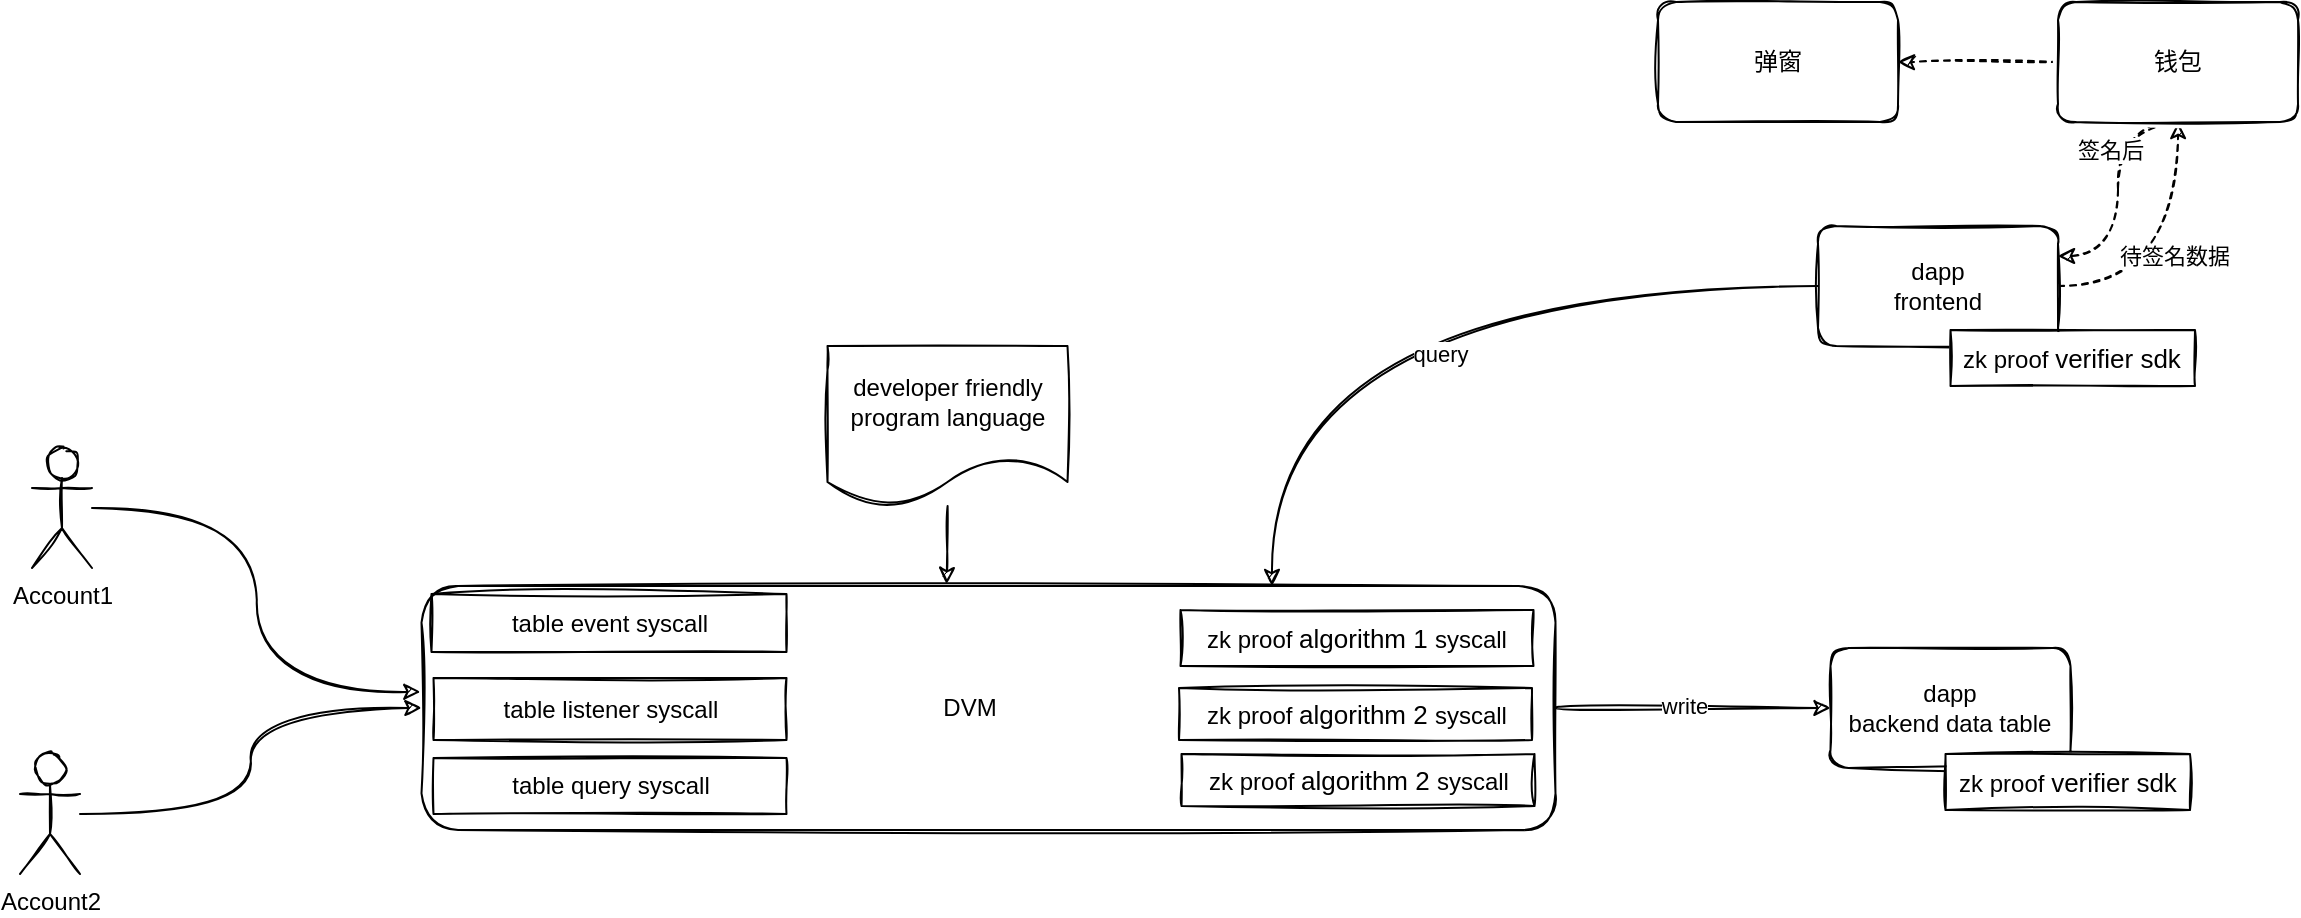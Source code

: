 <mxfile version="20.5.2" type="github" pages="5">
  <diagram id="au1mfuSCRIfY2lwQPLzJ" name="dvm">
    <mxGraphModel dx="1919" dy="-446" grid="1" gridSize="10" guides="1" tooltips="1" connect="1" arrows="1" fold="1" page="1" pageScale="1" pageWidth="827" pageHeight="1169" math="0" shadow="0">
      <root>
        <mxCell id="0" />
        <mxCell id="1" parent="0" />
        <mxCell id="RqiKKZTVA0LiO__BmSLx-1" style="edgeStyle=orthogonalEdgeStyle;curved=1;rounded=0;sketch=1;orthogonalLoop=1;jettySize=auto;html=1;" parent="1" source="RqiKKZTVA0LiO__BmSLx-3" target="RqiKKZTVA0LiO__BmSLx-17" edge="1">
          <mxGeometry relative="1" as="geometry" />
        </mxCell>
        <mxCell id="RqiKKZTVA0LiO__BmSLx-2" value="write" style="edgeLabel;html=1;align=center;verticalAlign=middle;resizable=0;points=[];" parent="RqiKKZTVA0LiO__BmSLx-1" vertex="1" connectable="0">
          <mxGeometry x="-0.066" y="1" relative="1" as="geometry">
            <mxPoint as="offset" />
          </mxGeometry>
        </mxCell>
        <mxCell id="RqiKKZTVA0LiO__BmSLx-3" value="" style="whiteSpace=wrap;html=1;sketch=1;rounded=1;" parent="1" vertex="1">
          <mxGeometry x="-209.25" y="1739" width="567" height="122" as="geometry" />
        </mxCell>
        <mxCell id="RqiKKZTVA0LiO__BmSLx-4" value="DVM" style="text;html=1;strokeColor=none;fillColor=none;align=center;verticalAlign=middle;whiteSpace=wrap;rounded=0;sketch=1;" parent="1" vertex="1">
          <mxGeometry x="-5.25" y="1785" width="140" height="30" as="geometry" />
        </mxCell>
        <mxCell id="RqiKKZTVA0LiO__BmSLx-5" style="edgeStyle=orthogonalEdgeStyle;curved=1;rounded=0;sketch=1;orthogonalLoop=1;jettySize=auto;html=1;entryX=0.463;entryY=-0.008;entryDx=0;entryDy=0;entryPerimeter=0;" parent="1" source="RqiKKZTVA0LiO__BmSLx-6" target="RqiKKZTVA0LiO__BmSLx-3" edge="1">
          <mxGeometry relative="1" as="geometry" />
        </mxCell>
        <mxCell id="RqiKKZTVA0LiO__BmSLx-6" value="developer friendly&lt;br&gt;program language" style="shape=document;whiteSpace=wrap;html=1;boundedLbl=1;rounded=1;sketch=1;" parent="1" vertex="1">
          <mxGeometry x="-6.25" y="1619" width="120" height="80" as="geometry" />
        </mxCell>
        <mxCell id="RqiKKZTVA0LiO__BmSLx-7" value="table event syscall" style="rounded=0;whiteSpace=wrap;html=1;sketch=1;" parent="1" vertex="1">
          <mxGeometry x="-204.25" y="1743" width="177.5" height="29" as="geometry" />
        </mxCell>
        <mxCell id="RqiKKZTVA0LiO__BmSLx-8" value="zk proof&amp;nbsp;&lt;span class=&quot;op_dict3_highlight&quot; style=&quot;font-family: &amp;#34;arial&amp;#34; , sans-serif ; font-size: 13px&quot;&gt;algorithm 1&amp;nbsp;&lt;/span&gt;syscall" style="rounded=0;whiteSpace=wrap;html=1;sketch=1;" parent="1" vertex="1">
          <mxGeometry x="170.25" y="1751" width="176.5" height="28" as="geometry" />
        </mxCell>
        <mxCell id="RqiKKZTVA0LiO__BmSLx-9" value="zk proof&amp;nbsp;&lt;span class=&quot;op_dict3_highlight&quot; style=&quot;font-family: &amp;#34;arial&amp;#34; , sans-serif ; font-size: 13px&quot;&gt;algorithm 2&amp;nbsp;&lt;/span&gt;syscall" style="rounded=0;whiteSpace=wrap;html=1;sketch=1;" parent="1" vertex="1">
          <mxGeometry x="169.5" y="1790" width="176.5" height="26" as="geometry" />
        </mxCell>
        <mxCell id="RqiKKZTVA0LiO__BmSLx-10" value="zk proof&amp;nbsp;&lt;span class=&quot;op_dict3_highlight&quot; style=&quot;font-family: &amp;#34;arial&amp;#34; , sans-serif ; font-size: 13px&quot;&gt;algorithm 2&amp;nbsp;&lt;/span&gt;syscall" style="rounded=0;whiteSpace=wrap;html=1;sketch=1;" parent="1" vertex="1">
          <mxGeometry x="170.75" y="1823" width="176.5" height="26" as="geometry" />
        </mxCell>
        <mxCell id="RqiKKZTVA0LiO__BmSLx-11" value="table listener syscall" style="rounded=0;whiteSpace=wrap;html=1;sketch=1;" parent="1" vertex="1">
          <mxGeometry x="-203.25" y="1785" width="176.5" height="31" as="geometry" />
        </mxCell>
        <mxCell id="RqiKKZTVA0LiO__BmSLx-12" value="table query syscall" style="rounded=0;whiteSpace=wrap;html=1;sketch=1;" parent="1" vertex="1">
          <mxGeometry x="-203.25" y="1825" width="176.5" height="28" as="geometry" />
        </mxCell>
        <mxCell id="RqiKKZTVA0LiO__BmSLx-13" style="edgeStyle=orthogonalEdgeStyle;curved=1;rounded=0;sketch=1;orthogonalLoop=1;jettySize=auto;html=1;entryX=-0.001;entryY=0.434;entryDx=0;entryDy=0;entryPerimeter=0;" parent="1" source="RqiKKZTVA0LiO__BmSLx-14" target="RqiKKZTVA0LiO__BmSLx-3" edge="1">
          <mxGeometry relative="1" as="geometry" />
        </mxCell>
        <mxCell id="RqiKKZTVA0LiO__BmSLx-14" value="Account1" style="shape=umlActor;verticalLabelPosition=bottom;verticalAlign=top;html=1;outlineConnect=0;rounded=1;sketch=1;" parent="1" vertex="1">
          <mxGeometry x="-404" y="1670" width="30" height="60" as="geometry" />
        </mxCell>
        <mxCell id="RqiKKZTVA0LiO__BmSLx-15" style="edgeStyle=orthogonalEdgeStyle;curved=1;rounded=0;sketch=1;orthogonalLoop=1;jettySize=auto;html=1;entryX=0;entryY=0.5;entryDx=0;entryDy=0;" parent="1" source="RqiKKZTVA0LiO__BmSLx-16" target="RqiKKZTVA0LiO__BmSLx-3" edge="1">
          <mxGeometry relative="1" as="geometry" />
        </mxCell>
        <mxCell id="RqiKKZTVA0LiO__BmSLx-16" value="Account2" style="shape=umlActor;verticalLabelPosition=bottom;verticalAlign=top;html=1;outlineConnect=0;rounded=1;sketch=1;" parent="1" vertex="1">
          <mxGeometry x="-410" y="1823" width="30" height="60" as="geometry" />
        </mxCell>
        <mxCell id="RqiKKZTVA0LiO__BmSLx-17" value="dapp&lt;br&gt;backend data table" style="rounded=1;whiteSpace=wrap;html=1;sketch=1;" parent="1" vertex="1">
          <mxGeometry x="495.25" y="1770" width="120" height="60" as="geometry" />
        </mxCell>
        <mxCell id="RqiKKZTVA0LiO__BmSLx-18" style="edgeStyle=orthogonalEdgeStyle;curved=1;rounded=0;sketch=1;orthogonalLoop=1;jettySize=auto;html=1;entryX=0.75;entryY=0;entryDx=0;entryDy=0;" parent="1" source="RqiKKZTVA0LiO__BmSLx-22" target="RqiKKZTVA0LiO__BmSLx-3" edge="1">
          <mxGeometry relative="1" as="geometry" />
        </mxCell>
        <mxCell id="RqiKKZTVA0LiO__BmSLx-19" value="query" style="edgeLabel;html=1;align=center;verticalAlign=middle;resizable=0;points=[];" parent="RqiKKZTVA0LiO__BmSLx-18" vertex="1" connectable="0">
          <mxGeometry x="-0.104" y="34" relative="1" as="geometry">
            <mxPoint as="offset" />
          </mxGeometry>
        </mxCell>
        <mxCell id="RqiKKZTVA0LiO__BmSLx-20" style="edgeStyle=orthogonalEdgeStyle;curved=1;rounded=0;sketch=1;orthogonalLoop=1;jettySize=auto;html=1;dashed=1;startArrow=none;startFill=0;" parent="1" source="RqiKKZTVA0LiO__BmSLx-22" edge="1">
          <mxGeometry relative="1" as="geometry">
            <mxPoint x="669" y="1507" as="targetPoint" />
          </mxGeometry>
        </mxCell>
        <mxCell id="RqiKKZTVA0LiO__BmSLx-21" value="待签名数据" style="edgeLabel;html=1;align=center;verticalAlign=middle;resizable=0;points=[];" parent="RqiKKZTVA0LiO__BmSLx-20" vertex="1" connectable="0">
          <mxGeometry x="0.07" y="3" relative="1" as="geometry">
            <mxPoint as="offset" />
          </mxGeometry>
        </mxCell>
        <mxCell id="RqiKKZTVA0LiO__BmSLx-22" value="dapp&lt;br&gt;frontend" style="rounded=1;whiteSpace=wrap;html=1;sketch=1;" parent="1" vertex="1">
          <mxGeometry x="489" y="1559" width="120" height="60" as="geometry" />
        </mxCell>
        <mxCell id="RqiKKZTVA0LiO__BmSLx-23" value="zk proof &lt;font face=&quot;arial, sans-serif&quot;&gt;&lt;span style=&quot;font-size: 13px&quot;&gt;verifier sdk&lt;/span&gt;&lt;/font&gt;" style="rounded=0;whiteSpace=wrap;html=1;sketch=1;" parent="1" vertex="1">
          <mxGeometry x="555.25" y="1611" width="122.25" height="28" as="geometry" />
        </mxCell>
        <mxCell id="RqiKKZTVA0LiO__BmSLx-24" value="zk proof &lt;font face=&quot;arial, sans-serif&quot;&gt;&lt;span style=&quot;font-size: 13px&quot;&gt;verifier sdk&lt;/span&gt;&lt;/font&gt;" style="rounded=0;whiteSpace=wrap;html=1;sketch=1;" parent="1" vertex="1">
          <mxGeometry x="552.75" y="1823" width="122.25" height="28" as="geometry" />
        </mxCell>
        <mxCell id="RqiKKZTVA0LiO__BmSLx-25" value="" style="edgeStyle=orthogonalEdgeStyle;curved=1;rounded=0;sketch=1;orthogonalLoop=1;jettySize=auto;html=1;dashed=1;startArrow=none;startFill=0;" parent="1" target="RqiKKZTVA0LiO__BmSLx-28" edge="1">
          <mxGeometry relative="1" as="geometry">
            <mxPoint x="609" y="1477" as="sourcePoint" />
          </mxGeometry>
        </mxCell>
        <mxCell id="RqiKKZTVA0LiO__BmSLx-26" style="edgeStyle=orthogonalEdgeStyle;curved=1;rounded=0;sketch=1;orthogonalLoop=1;jettySize=auto;html=1;entryX=1;entryY=0.25;entryDx=0;entryDy=0;dashed=1;startArrow=none;startFill=0;" parent="1" target="RqiKKZTVA0LiO__BmSLx-22" edge="1">
          <mxGeometry relative="1" as="geometry">
            <mxPoint x="669" y="1507" as="sourcePoint" />
          </mxGeometry>
        </mxCell>
        <mxCell id="RqiKKZTVA0LiO__BmSLx-27" value="签名后" style="edgeLabel;html=1;align=center;verticalAlign=middle;resizable=0;points=[];" parent="RqiKKZTVA0LiO__BmSLx-26" vertex="1" connectable="0">
          <mxGeometry x="-0.323" y="-4" relative="1" as="geometry">
            <mxPoint as="offset" />
          </mxGeometry>
        </mxCell>
        <mxCell id="RqiKKZTVA0LiO__BmSLx-28" value="弹窗" style="rounded=1;whiteSpace=wrap;html=1;sketch=1;" parent="1" vertex="1">
          <mxGeometry x="409" y="1447" width="120" height="60" as="geometry" />
        </mxCell>
        <mxCell id="RqiKKZTVA0LiO__BmSLx-29" value="钱包" style="rounded=1;whiteSpace=wrap;html=1;sketch=1;" parent="1" vertex="1">
          <mxGeometry x="609" y="1447" width="120" height="60" as="geometry" />
        </mxCell>
      </root>
    </mxGraphModel>
  </diagram>
  <diagram id="ytNvrTIupeLsbMPtZge0" name="permission">
    <mxGraphModel dx="2144" dy="-370" grid="1" gridSize="10" guides="1" tooltips="1" connect="1" arrows="1" fold="1" page="1" pageScale="1" pageWidth="827" pageHeight="1169" math="0" shadow="0">
      <root>
        <mxCell id="JspC3MRnDRWWDyyXU9yK-0" />
        <mxCell id="JspC3MRnDRWWDyyXU9yK-1" parent="JspC3MRnDRWWDyyXU9yK-0" />
        <mxCell id="JspC3MRnDRWWDyyXU9yK-2" style="edgeStyle=orthogonalEdgeStyle;curved=1;rounded=0;sketch=1;orthogonalLoop=1;jettySize=auto;html=1;dashed=1;startArrow=none;startFill=0;entryX=0;entryY=0.5;entryDx=0;entryDy=0;" parent="JspC3MRnDRWWDyyXU9yK-1" source="JspC3MRnDRWWDyyXU9yK-4" target="JspC3MRnDRWWDyyXU9yK-7" edge="1">
          <mxGeometry relative="1" as="geometry">
            <mxPoint x="-483.59" y="1322" as="targetPoint" />
          </mxGeometry>
        </mxCell>
        <mxCell id="JspC3MRnDRWWDyyXU9yK-3" style="edgeStyle=orthogonalEdgeStyle;curved=1;rounded=0;sketch=1;orthogonalLoop=1;jettySize=auto;html=1;entryX=0;entryY=0.5;entryDx=0;entryDy=0;dashed=1;startArrow=none;startFill=0;" parent="JspC3MRnDRWWDyyXU9yK-1" source="JspC3MRnDRWWDyyXU9yK-4" target="JspC3MRnDRWWDyyXU9yK-8" edge="1">
          <mxGeometry relative="1" as="geometry" />
        </mxCell>
        <mxCell id="JspC3MRnDRWWDyyXU9yK-4" value="DB3Pallet" style="text;html=1;strokeColor=none;fillColor=none;align=center;verticalAlign=middle;whiteSpace=wrap;rounded=0;sketch=1;" parent="JspC3MRnDRWWDyyXU9yK-1" vertex="1">
          <mxGeometry x="-659.59" y="1367" width="60" height="30" as="geometry" />
        </mxCell>
        <mxCell id="JspC3MRnDRWWDyyXU9yK-5" style="edgeStyle=orthogonalEdgeStyle;curved=1;rounded=0;sketch=1;orthogonalLoop=1;jettySize=auto;html=1;entryX=0.5;entryY=0;entryDx=0;entryDy=0;dashed=1;startArrow=none;startFill=0;" parent="JspC3MRnDRWWDyyXU9yK-1" source="JspC3MRnDRWWDyyXU9yK-7" target="JspC3MRnDRWWDyyXU9yK-8" edge="1">
          <mxGeometry relative="1" as="geometry" />
        </mxCell>
        <mxCell id="JspC3MRnDRWWDyyXU9yK-6" value="add/delete" style="edgeLabel;html=1;align=center;verticalAlign=middle;resizable=0;points=[];" parent="JspC3MRnDRWWDyyXU9yK-5" vertex="1" connectable="0">
          <mxGeometry x="-0.158" y="1" relative="1" as="geometry">
            <mxPoint as="offset" />
          </mxGeometry>
        </mxCell>
        <mxCell id="JspC3MRnDRWWDyyXU9yK-7" value="owner map&lt;br&gt;account -&amp;gt; table" style="rounded=0;whiteSpace=wrap;html=1;sketch=1;" parent="JspC3MRnDRWWDyyXU9yK-1" vertex="1">
          <mxGeometry x="-470.34" y="1280" width="173.75" height="60" as="geometry" />
        </mxCell>
        <mxCell id="JspC3MRnDRWWDyyXU9yK-8" value="delegate map ttl&lt;br&gt;account -&amp;gt; (table, owner，type)" style="rounded=0;whiteSpace=wrap;html=1;sketch=1;" parent="JspC3MRnDRWWDyyXU9yK-1" vertex="1">
          <mxGeometry x="-470.34" y="1397" width="173.75" height="60" as="geometry" />
        </mxCell>
        <mxCell id="JspC3MRnDRWWDyyXU9yK-10" value="&lt;h1&gt;引用&lt;/h1&gt;&lt;p&gt;1.https://github.com/substrate-developer-hub/pallet-did/blob/master/src/lib.rs&lt;/p&gt;" style="text;html=1;strokeColor=none;fillColor=none;spacing=5;spacingTop=-20;whiteSpace=wrap;overflow=hidden;rounded=0;sketch=1;" parent="JspC3MRnDRWWDyyXU9yK-1" vertex="1">
          <mxGeometry x="-659.18" y="2640" width="423" height="100" as="geometry" />
        </mxCell>
        <mxCell id="dPyY0is527RGtIY5r8id-0" value="&lt;h1&gt;Account&lt;/h1&gt;&lt;p&gt;账户用于标识的身份信息，比如一个人使用db3，需要有个自己的钱包账户，一个应用使用db3存储数据需要一个账户，而每个账户会有一个公钥和私钥，&lt;/p&gt;&lt;p&gt;每个账户进行交易或者执行sql操作，都需要先对请求用私钥签名，保证交易不会被串改，已经身份识别；链上节点会使用账户广播的公钥去验证签名适合合法以及身份识别&lt;/p&gt;&lt;p&gt;&lt;br&gt;&lt;/p&gt;" style="text;html=1;strokeColor=none;fillColor=none;spacing=5;spacingTop=-20;whiteSpace=wrap;overflow=hidden;rounded=0;sketch=1;" vertex="1" parent="JspC3MRnDRWWDyyXU9yK-1">
          <mxGeometry x="-659.59" y="1500" width="609.59" height="130" as="geometry" />
        </mxCell>
        <mxCell id="dPyY0is527RGtIY5r8id-1" value="&lt;h1&gt;Table&lt;/h1&gt;&lt;p&gt;用户的数据用表来表达，表名可以用xxx.xxx来避免重复，类似java的package名称，比如stepn.Location，表示stepn在用户下面建立了一个坐标数据库&lt;/p&gt;" style="text;html=1;strokeColor=none;fillColor=none;spacing=5;spacingTop=-20;whiteSpace=wrap;overflow=hidden;rounded=0;sketch=1;" vertex="1" parent="JspC3MRnDRWWDyyXU9yK-1">
          <mxGeometry x="-659.59" y="1756.5" width="609.59" height="90" as="geometry" />
        </mxCell>
        <mxCell id="dPyY0is527RGtIY5r8id-2" value="&lt;h1&gt;Delegate&lt;/h1&gt;&lt;p&gt;delegate 为账户代理账户，它本身也是账户，也有公钥和私钥，相比账户，delegate还会有delegate type定义&lt;/p&gt;&lt;p&gt;&lt;/p&gt;&lt;ol&gt;&lt;li&gt;Delegate Read， 数据读权限&lt;/li&gt;&lt;li&gt;Delegate Write， 数据写入权限，写入也包含对表的删除和schema修改等操作&lt;/li&gt;&lt;/ol&gt;&lt;div&gt;&lt;br&gt;&lt;/div&gt;&lt;p&gt;&lt;/p&gt;" style="text;html=1;strokeColor=none;fillColor=none;spacing=5;spacingTop=-20;whiteSpace=wrap;overflow=hidden;rounded=0;sketch=1;" vertex="1" parent="JspC3MRnDRWWDyyXU9yK-1">
          <mxGeometry x="-659.18" y="1860" width="609.59" height="130" as="geometry" />
        </mxCell>
        <mxCell id="dPyY0is527RGtIY5r8id-3" value="&lt;h1&gt;Balance&lt;/h1&gt;&lt;p&gt;账户资产，与账户一一对应，比如某个账户的balance有3个DB3，&lt;/p&gt;" style="text;html=1;strokeColor=none;fillColor=none;spacing=5;spacingTop=-20;whiteSpace=wrap;overflow=hidden;rounded=0;sketch=1;" vertex="1" parent="JspC3MRnDRWWDyyXU9yK-1">
          <mxGeometry x="-660" y="1650" width="609.59" height="90" as="geometry" />
        </mxCell>
        <mxCell id="dPyY0is527RGtIY5r8id-4" value="&lt;h1&gt;Pallet 设计&lt;/h1&gt;&lt;p&gt;数据结构&lt;/p&gt;&lt;p&gt;&lt;/p&gt;&lt;ol&gt;&lt;li&gt;ownership管理，Map&amp;lt;Account, Table&amp;gt;, key为账户，value为表数据&lt;/li&gt;&lt;li&gt;delegate 管理， Map&amp;lt;Delegate, (Type, Table, Owner, TTL)&amp;gt;，key为delegate，value为type, table ，owner, ttl&lt;/li&gt;&lt;/ol&gt;&lt;div&gt;runtime方法列表&lt;/div&gt;&lt;div&gt;&lt;ol&gt;&lt;li&gt;get_owner, 返回table的owner，输入需要是签名&lt;/li&gt;&lt;li&gt;add_delegate, 添加一个delegate&lt;/li&gt;&lt;li&gt;remove_delegate， 删除一个delegate&lt;/li&gt;&lt;li&gt;update_delegate_ttl，更新delegate的ttl，只能owner操作&lt;/li&gt;&lt;/ol&gt;&lt;/div&gt;&lt;p&gt;&lt;/p&gt;&lt;p&gt;&lt;/p&gt;" style="text;html=1;strokeColor=none;fillColor=none;spacing=5;spacingTop=-20;whiteSpace=wrap;overflow=hidden;rounded=0;sketch=1;" vertex="1" parent="JspC3MRnDRWWDyyXU9yK-1">
          <mxGeometry x="-659.18" y="2010" width="629.18" height="210" as="geometry" />
        </mxCell>
        <mxCell id="dPyY0is527RGtIY5r8id-5" value="&lt;h1&gt;DB3 账户和交互设计&lt;/h1&gt;" style="text;html=1;strokeColor=none;fillColor=none;spacing=5;spacingTop=-20;whiteSpace=wrap;overflow=hidden;rounded=0;" vertex="1" parent="JspC3MRnDRWWDyyXU9yK-1">
          <mxGeometry x="-530" y="1190" width="395" height="120" as="geometry" />
        </mxCell>
        <mxCell id="dPyY0is527RGtIY5r8id-6" value="&lt;h1&gt;Dapp与用户交互&lt;/h1&gt;&lt;p&gt;&lt;br&gt;&lt;/p&gt;&lt;h4&gt;dapp初始化&lt;/h4&gt;&lt;div&gt;&lt;ol&gt;&lt;li&gt;应用或者用户&lt;b&gt;新生成&lt;/b&gt;一个公私钥账户A，它将用于代理账户，这个账户的私钥将会给到应用&lt;/li&gt;&lt;li&gt;用户发起一条交易，将账户A加入到Delegate里面，并按照应用需要授予读或者写入权限&lt;/li&gt;&lt;li&gt;应用或者用户向账户A转入少量的DB3，用于支付DB3 gas费&lt;/li&gt;&lt;/ol&gt;&lt;h4&gt;dapp数据交互&lt;/h4&gt;&lt;ol&gt;&lt;li&gt;dapp写入一条数据，通过账户A私钥签名，发送到DB3&amp;nbsp;&lt;/li&gt;&lt;li&gt;dapp查询一条数据，通过账户A私钥签名，发送到DB3&lt;/li&gt;&lt;/ol&gt;&lt;h4&gt;dapp用户配置&lt;/h4&gt;&lt;/div&gt;&lt;div&gt;&lt;ol&gt;&lt;li&gt;配置授权过期时间&lt;/li&gt;&lt;li&gt;删除dapp的访问权限&lt;/li&gt;&lt;/ol&gt;&lt;/div&gt;&lt;p&gt;&lt;/p&gt;&lt;p&gt;&lt;/p&gt;" style="text;html=1;strokeColor=none;fillColor=none;spacing=5;spacingTop=-20;whiteSpace=wrap;overflow=hidden;rounded=0;sketch=1;" vertex="1" parent="JspC3MRnDRWWDyyXU9yK-1">
          <mxGeometry x="-660" y="2270" width="630" height="320" as="geometry" />
        </mxCell>
      </root>
    </mxGraphModel>
  </diagram>
  <diagram id="dX5BMmUGx8PzvfzmPMz4" name="roadmap">
    <mxGraphModel dx="1933" dy="-172" grid="1" gridSize="10" guides="1" tooltips="1" connect="1" arrows="1" fold="1" page="1" pageScale="1" pageWidth="827" pageHeight="1169" math="0" shadow="0">
      <root>
        <mxCell id="EadVcGzMkbPfr380RvID-0" />
        <mxCell id="EadVcGzMkbPfr380RvID-1" parent="EadVcGzMkbPfr380RvID-0" />
        <mxCell id="EadVcGzMkbPfr380RvID-2" value="&lt;h1&gt;Phase 1- Decentralized MVP&amp;nbsp;&lt;/h1&gt;" style="text;html=1;strokeColor=none;fillColor=none;spacing=5;spacingTop=-20;whiteSpace=wrap;overflow=hidden;labelBackgroundColor=none;sketch=1;rounded=1;" vertex="1" parent="EadVcGzMkbPfr380RvID-1">
          <mxGeometry x="-218" y="2398" width="503" height="76" as="geometry" />
        </mxCell>
        <mxCell id="EadVcGzMkbPfr380RvID-3" value="" style="edgeStyle=orthogonalEdgeStyle;orthogonalLoop=1;jettySize=auto;html=1;startArrow=none;startFill=0;sketch=1;curved=1;" edge="1" parent="EadVcGzMkbPfr380RvID-1" source="EadVcGzMkbPfr380RvID-6" target="EadVcGzMkbPfr380RvID-10">
          <mxGeometry relative="1" as="geometry" />
        </mxCell>
        <mxCell id="EadVcGzMkbPfr380RvID-4" style="edgeStyle=orthogonalEdgeStyle;orthogonalLoop=1;jettySize=auto;html=1;entryX=0.5;entryY=0;entryDx=0;entryDy=0;startArrow=none;startFill=0;strokeColor=#000000;sketch=1;curved=1;" edge="1" parent="EadVcGzMkbPfr380RvID-1" source="EadVcGzMkbPfr380RvID-6" target="EadVcGzMkbPfr380RvID-14">
          <mxGeometry relative="1" as="geometry" />
        </mxCell>
        <mxCell id="EadVcGzMkbPfr380RvID-5" value="Check&lt;br&gt;Pending Pool" style="edgeLabel;html=1;align=center;verticalAlign=middle;resizable=0;points=[];sketch=1;rounded=1;" vertex="1" connectable="0" parent="EadVcGzMkbPfr380RvID-4">
          <mxGeometry x="-0.111" y="-2" relative="1" as="geometry">
            <mxPoint as="offset" />
          </mxGeometry>
        </mxCell>
        <mxCell id="EadVcGzMkbPfr380RvID-6" value="" style="whiteSpace=wrap;html=1;fillColor=#d80073;strokeColor=#A50040;fontColor=#ffffff;sketch=1;rounded=1;" vertex="1" parent="EadVcGzMkbPfr380RvID-1">
          <mxGeometry x="-5.0" y="2489" width="40" height="34" as="geometry" />
        </mxCell>
        <mxCell id="EadVcGzMkbPfr380RvID-7" value="" style="edgeStyle=orthogonalEdgeStyle;orthogonalLoop=1;jettySize=auto;html=1;startArrow=none;startFill=0;sketch=1;curved=1;" edge="1" parent="EadVcGzMkbPfr380RvID-1" source="EadVcGzMkbPfr380RvID-10" target="EadVcGzMkbPfr380RvID-12">
          <mxGeometry relative="1" as="geometry" />
        </mxCell>
        <mxCell id="EadVcGzMkbPfr380RvID-8" style="edgeStyle=orthogonalEdgeStyle;orthogonalLoop=1;jettySize=auto;html=1;entryX=0.5;entryY=0;entryDx=0;entryDy=0;startArrow=none;startFill=0;strokeColor=#000000;sketch=1;curved=1;" edge="1" parent="EadVcGzMkbPfr380RvID-1" source="EadVcGzMkbPfr380RvID-10" target="EadVcGzMkbPfr380RvID-16">
          <mxGeometry relative="1" as="geometry" />
        </mxCell>
        <mxCell id="EadVcGzMkbPfr380RvID-9" value="Elect A Node&lt;br&gt;to Execute Pending Pool" style="edgeLabel;html=1;align=center;verticalAlign=middle;resizable=0;points=[];sketch=1;rounded=1;" vertex="1" connectable="0" parent="EadVcGzMkbPfr380RvID-8">
          <mxGeometry x="-0.29" y="-5" relative="1" as="geometry">
            <mxPoint as="offset" />
          </mxGeometry>
        </mxCell>
        <mxCell id="EadVcGzMkbPfr380RvID-10" value="" style="whiteSpace=wrap;html=1;fillColor=#d80073;strokeColor=#A50040;fontColor=#ffffff;sketch=1;rounded=1;" vertex="1" parent="EadVcGzMkbPfr380RvID-1">
          <mxGeometry x="82" y="2490.5" width="42" height="32" as="geometry" />
        </mxCell>
        <mxCell id="EadVcGzMkbPfr380RvID-11" value="" style="edgeStyle=orthogonalEdgeStyle;orthogonalLoop=1;jettySize=auto;html=1;startArrow=none;startFill=0;strokeColor=#000000;sketch=1;curved=1;" edge="1" parent="EadVcGzMkbPfr380RvID-1" source="EadVcGzMkbPfr380RvID-12" target="EadVcGzMkbPfr380RvID-28">
          <mxGeometry relative="1" as="geometry" />
        </mxCell>
        <mxCell id="EadVcGzMkbPfr380RvID-12" value="" style="whiteSpace=wrap;html=1;fillColor=#d80073;strokeColor=#A50040;fontColor=#ffffff;sketch=1;rounded=1;" vertex="1" parent="EadVcGzMkbPfr380RvID-1">
          <mxGeometry x="168.5" y="2489" width="39.5" height="35" as="geometry" />
        </mxCell>
        <mxCell id="EadVcGzMkbPfr380RvID-13" value="" style="edgeStyle=orthogonalEdgeStyle;orthogonalLoop=1;jettySize=auto;html=1;startArrow=none;startFill=0;sketch=1;curved=1;" edge="1" parent="EadVcGzMkbPfr380RvID-1" source="EadVcGzMkbPfr380RvID-14" target="EadVcGzMkbPfr380RvID-16">
          <mxGeometry relative="1" as="geometry" />
        </mxCell>
        <mxCell id="EadVcGzMkbPfr380RvID-14" value="" style="whiteSpace=wrap;html=1;fillColor=#d5e8d4;strokeColor=#82b366;sketch=1;rounded=1;" vertex="1" parent="EadVcGzMkbPfr380RvID-1">
          <mxGeometry x="-39" y="2564" width="40" height="34" as="geometry" />
        </mxCell>
        <mxCell id="EadVcGzMkbPfr380RvID-15" value="" style="edgeStyle=orthogonalEdgeStyle;orthogonalLoop=1;jettySize=auto;html=1;startArrow=none;startFill=0;sketch=1;curved=1;" edge="1" parent="EadVcGzMkbPfr380RvID-1" source="EadVcGzMkbPfr380RvID-16" target="EadVcGzMkbPfr380RvID-20">
          <mxGeometry relative="1" as="geometry" />
        </mxCell>
        <mxCell id="EadVcGzMkbPfr380RvID-16" value="" style="whiteSpace=wrap;html=1;fillColor=#d5e8d4;strokeColor=#82b366;sketch=1;rounded=1;" vertex="1" parent="EadVcGzMkbPfr380RvID-1">
          <mxGeometry x="48" y="2565.5" width="42" height="32" as="geometry" />
        </mxCell>
        <mxCell id="EadVcGzMkbPfr380RvID-17" value="" style="edgeStyle=orthogonalEdgeStyle;orthogonalLoop=1;jettySize=auto;html=1;startArrow=none;startFill=0;strokeColor=#000000;sketch=1;curved=1;" edge="1" parent="EadVcGzMkbPfr380RvID-1" source="EadVcGzMkbPfr380RvID-20" target="EadVcGzMkbPfr380RvID-29">
          <mxGeometry relative="1" as="geometry" />
        </mxCell>
        <mxCell id="EadVcGzMkbPfr380RvID-18" style="edgeStyle=orthogonalEdgeStyle;orthogonalLoop=1;jettySize=auto;html=1;entryX=0.5;entryY=1;entryDx=0;entryDy=0;startArrow=none;startFill=0;strokeColor=#000000;sketch=1;curved=1;" edge="1" parent="EadVcGzMkbPfr380RvID-1" source="EadVcGzMkbPfr380RvID-20" target="EadVcGzMkbPfr380RvID-12">
          <mxGeometry relative="1" as="geometry" />
        </mxCell>
        <mxCell id="EadVcGzMkbPfr380RvID-19" value="Merkle Proof" style="edgeLabel;html=1;align=center;verticalAlign=middle;resizable=0;points=[];sketch=1;rounded=1;" vertex="1" connectable="0" parent="EadVcGzMkbPfr380RvID-18">
          <mxGeometry x="0.159" y="1" relative="1" as="geometry">
            <mxPoint as="offset" />
          </mxGeometry>
        </mxCell>
        <mxCell id="EadVcGzMkbPfr380RvID-20" value="" style="whiteSpace=wrap;html=1;fillColor=#d5e8d4;strokeColor=#82b366;sketch=1;rounded=1;" vertex="1" parent="EadVcGzMkbPfr380RvID-1">
          <mxGeometry x="134.5" y="2564" width="39.5" height="35" as="geometry" />
        </mxCell>
        <mxCell id="EadVcGzMkbPfr380RvID-21" style="edgeStyle=orthogonalEdgeStyle;orthogonalLoop=1;jettySize=auto;html=1;entryX=0;entryY=0.5;entryDx=0;entryDy=0;startArrow=none;startFill=0;strokeColor=#FF0000;sketch=1;curved=1;" edge="1" parent="EadVcGzMkbPfr380RvID-1" source="EadVcGzMkbPfr380RvID-25" target="EadVcGzMkbPfr380RvID-14">
          <mxGeometry relative="1" as="geometry" />
        </mxCell>
        <mxCell id="EadVcGzMkbPfr380RvID-22" value="Write Pending&lt;br&gt;Pool" style="edgeLabel;html=1;align=center;verticalAlign=middle;resizable=0;points=[];labelBorderColor=none;labelBackgroundColor=none;sketch=1;rounded=1;" vertex="1" connectable="0" parent="EadVcGzMkbPfr380RvID-21">
          <mxGeometry x="-0.02" relative="1" as="geometry">
            <mxPoint as="offset" />
          </mxGeometry>
        </mxCell>
        <mxCell id="EadVcGzMkbPfr380RvID-23" style="edgeStyle=orthogonalEdgeStyle;orthogonalLoop=1;jettySize=auto;html=1;entryX=0.5;entryY=1;entryDx=0;entryDy=0;startArrow=classic;startFill=1;strokeColor=#000000;sketch=1;curved=1;" edge="1" parent="EadVcGzMkbPfr380RvID-1" source="EadVcGzMkbPfr380RvID-25" target="EadVcGzMkbPfr380RvID-14">
          <mxGeometry relative="1" as="geometry">
            <Array as="points">
              <mxPoint x="-185" y="2618" />
              <mxPoint x="-19.0" y="2618" />
            </Array>
          </mxGeometry>
        </mxCell>
        <mxCell id="EadVcGzMkbPfr380RvID-24" value="Application&lt;br&gt;Query" style="edgeLabel;html=1;align=center;verticalAlign=middle;resizable=0;points=[];labelBackgroundColor=none;sketch=1;rounded=1;" vertex="1" connectable="0" parent="EadVcGzMkbPfr380RvID-23">
          <mxGeometry x="-0.069" y="17" relative="1" as="geometry">
            <mxPoint as="offset" />
          </mxGeometry>
        </mxCell>
        <mxCell id="EadVcGzMkbPfr380RvID-25" value="dapp" style="whiteSpace=wrap;html=1;labelBackgroundColor=none;sketch=1;rounded=1;" vertex="1" parent="EadVcGzMkbPfr380RvID-1">
          <mxGeometry x="-213" y="2476" width="55" height="39" as="geometry" />
        </mxCell>
        <mxCell id="EadVcGzMkbPfr380RvID-26" style="edgeStyle=orthogonalEdgeStyle;orthogonalLoop=1;jettySize=auto;html=1;entryX=0.5;entryY=0;entryDx=0;entryDy=0;startArrow=none;startFill=0;strokeColor=#000000;sketch=1;curved=1;" edge="1" parent="EadVcGzMkbPfr380RvID-1" source="EadVcGzMkbPfr380RvID-28" target="EadVcGzMkbPfr380RvID-29">
          <mxGeometry relative="1" as="geometry" />
        </mxCell>
        <mxCell id="EadVcGzMkbPfr380RvID-27" value="Reword" style="edgeLabel;html=1;align=center;verticalAlign=middle;resizable=0;points=[];sketch=1;rounded=1;" vertex="1" connectable="0" parent="EadVcGzMkbPfr380RvID-26">
          <mxGeometry x="-0.192" y="-1" relative="1" as="geometry">
            <mxPoint as="offset" />
          </mxGeometry>
        </mxCell>
        <mxCell id="EadVcGzMkbPfr380RvID-28" value="" style="whiteSpace=wrap;html=1;fillColor=#d80073;strokeColor=#A50040;fontColor=#ffffff;sketch=1;rounded=1;" vertex="1" parent="EadVcGzMkbPfr380RvID-1">
          <mxGeometry x="240.5" y="2489" width="39.5" height="35" as="geometry" />
        </mxCell>
        <mxCell id="EadVcGzMkbPfr380RvID-29" value="" style="whiteSpace=wrap;html=1;fillColor=#d5e8d4;strokeColor=#82b366;sketch=1;rounded=1;" vertex="1" parent="EadVcGzMkbPfr380RvID-1">
          <mxGeometry x="215" y="2564" width="39.5" height="35" as="geometry" />
        </mxCell>
        <mxCell id="EadVcGzMkbPfr380RvID-30" value="Main&lt;br&gt;Chain" style="text;html=1;strokeColor=none;fillColor=none;align=center;verticalAlign=middle;whiteSpace=wrap;labelBackgroundColor=none;sketch=1;rounded=1;" vertex="1" parent="EadVcGzMkbPfr380RvID-1">
          <mxGeometry x="316" y="2493" width="104" height="30" as="geometry" />
        </mxCell>
        <mxCell id="EadVcGzMkbPfr380RvID-31" value="Storage Sharding&lt;br&gt;Chain 0" style="text;html=1;strokeColor=none;fillColor=none;align=center;verticalAlign=middle;whiteSpace=wrap;labelBackgroundColor=none;sketch=1;rounded=1;" vertex="1" parent="EadVcGzMkbPfr380RvID-1">
          <mxGeometry x="313" y="2566.5" width="104" height="30" as="geometry" />
        </mxCell>
        <mxCell id="EadVcGzMkbPfr380RvID-32" value="&lt;h1&gt;Phase 2- Verifiable DVM&lt;/h1&gt;" style="text;html=1;strokeColor=none;fillColor=none;spacing=5;spacingTop=-20;whiteSpace=wrap;overflow=hidden;labelBackgroundColor=none;sketch=1;rounded=1;" vertex="1" parent="EadVcGzMkbPfr380RvID-1">
          <mxGeometry x="-213" y="2675" width="378.25" height="53" as="geometry" />
        </mxCell>
        <mxCell id="EadVcGzMkbPfr380RvID-33" value="" style="edgeStyle=orthogonalEdgeStyle;orthogonalLoop=1;jettySize=auto;html=1;startArrow=none;startFill=0;sketch=1;curved=1;" edge="1" parent="EadVcGzMkbPfr380RvID-1" source="EadVcGzMkbPfr380RvID-36" target="EadVcGzMkbPfr380RvID-40">
          <mxGeometry relative="1" as="geometry" />
        </mxCell>
        <mxCell id="EadVcGzMkbPfr380RvID-34" style="edgeStyle=orthogonalEdgeStyle;orthogonalLoop=1;jettySize=auto;html=1;entryX=0.5;entryY=0;entryDx=0;entryDy=0;startArrow=none;startFill=0;strokeColor=#000000;sketch=1;curved=1;" edge="1" parent="EadVcGzMkbPfr380RvID-1" source="EadVcGzMkbPfr380RvID-36" target="EadVcGzMkbPfr380RvID-44">
          <mxGeometry relative="1" as="geometry" />
        </mxCell>
        <mxCell id="EadVcGzMkbPfr380RvID-35" value="Check&lt;br&gt;Pending Pool" style="edgeLabel;html=1;align=center;verticalAlign=middle;resizable=0;points=[];sketch=1;rounded=1;" vertex="1" connectable="0" parent="EadVcGzMkbPfr380RvID-34">
          <mxGeometry x="-0.111" y="-2" relative="1" as="geometry">
            <mxPoint as="offset" />
          </mxGeometry>
        </mxCell>
        <mxCell id="EadVcGzMkbPfr380RvID-36" value="" style="whiteSpace=wrap;html=1;fillColor=#d80073;strokeColor=#A50040;fontColor=#ffffff;sketch=1;rounded=1;" vertex="1" parent="EadVcGzMkbPfr380RvID-1">
          <mxGeometry x="0.25" y="2753" width="40" height="34" as="geometry" />
        </mxCell>
        <mxCell id="EadVcGzMkbPfr380RvID-37" value="" style="edgeStyle=orthogonalEdgeStyle;orthogonalLoop=1;jettySize=auto;html=1;startArrow=none;startFill=0;sketch=1;curved=1;" edge="1" parent="EadVcGzMkbPfr380RvID-1" source="EadVcGzMkbPfr380RvID-40" target="EadVcGzMkbPfr380RvID-42">
          <mxGeometry relative="1" as="geometry" />
        </mxCell>
        <mxCell id="EadVcGzMkbPfr380RvID-38" style="edgeStyle=orthogonalEdgeStyle;orthogonalLoop=1;jettySize=auto;html=1;entryX=0.5;entryY=0;entryDx=0;entryDy=0;startArrow=none;startFill=0;strokeColor=#000000;sketch=1;curved=1;" edge="1" parent="EadVcGzMkbPfr380RvID-1" source="EadVcGzMkbPfr380RvID-40" target="EadVcGzMkbPfr380RvID-46">
          <mxGeometry relative="1" as="geometry" />
        </mxCell>
        <mxCell id="EadVcGzMkbPfr380RvID-39" value="Elect A Node&lt;br&gt;to Execute Pending Pool" style="edgeLabel;html=1;align=center;verticalAlign=middle;resizable=0;points=[];sketch=1;rounded=1;" vertex="1" connectable="0" parent="EadVcGzMkbPfr380RvID-38">
          <mxGeometry x="-0.29" y="-5" relative="1" as="geometry">
            <mxPoint as="offset" />
          </mxGeometry>
        </mxCell>
        <mxCell id="EadVcGzMkbPfr380RvID-40" value="" style="whiteSpace=wrap;html=1;fillColor=#d80073;strokeColor=#A50040;fontColor=#ffffff;sketch=1;rounded=1;" vertex="1" parent="EadVcGzMkbPfr380RvID-1">
          <mxGeometry x="87.25" y="2754.5" width="42" height="32" as="geometry" />
        </mxCell>
        <mxCell id="EadVcGzMkbPfr380RvID-41" value="" style="edgeStyle=orthogonalEdgeStyle;orthogonalLoop=1;jettySize=auto;html=1;startArrow=none;startFill=0;strokeColor=#000000;sketch=1;curved=1;" edge="1" parent="EadVcGzMkbPfr380RvID-1" source="EadVcGzMkbPfr380RvID-42" target="EadVcGzMkbPfr380RvID-58">
          <mxGeometry relative="1" as="geometry" />
        </mxCell>
        <mxCell id="EadVcGzMkbPfr380RvID-42" value="" style="whiteSpace=wrap;html=1;fillColor=#d80073;strokeColor=#A50040;fontColor=#ffffff;sketch=1;rounded=1;" vertex="1" parent="EadVcGzMkbPfr380RvID-1">
          <mxGeometry x="173.75" y="2753" width="39.5" height="35" as="geometry" />
        </mxCell>
        <mxCell id="EadVcGzMkbPfr380RvID-43" value="" style="edgeStyle=orthogonalEdgeStyle;orthogonalLoop=1;jettySize=auto;html=1;startArrow=none;startFill=0;sketch=1;curved=1;" edge="1" parent="EadVcGzMkbPfr380RvID-1" source="EadVcGzMkbPfr380RvID-44" target="EadVcGzMkbPfr380RvID-46">
          <mxGeometry relative="1" as="geometry" />
        </mxCell>
        <mxCell id="EadVcGzMkbPfr380RvID-44" value="" style="whiteSpace=wrap;html=1;fillColor=#d5e8d4;strokeColor=#82b366;sketch=1;rounded=1;" vertex="1" parent="EadVcGzMkbPfr380RvID-1">
          <mxGeometry x="-33.75" y="2828" width="40" height="34" as="geometry" />
        </mxCell>
        <mxCell id="EadVcGzMkbPfr380RvID-45" value="" style="edgeStyle=orthogonalEdgeStyle;orthogonalLoop=1;jettySize=auto;html=1;startArrow=none;startFill=0;sketch=1;curved=1;" edge="1" parent="EadVcGzMkbPfr380RvID-1" source="EadVcGzMkbPfr380RvID-46" target="EadVcGzMkbPfr380RvID-50">
          <mxGeometry relative="1" as="geometry" />
        </mxCell>
        <mxCell id="EadVcGzMkbPfr380RvID-46" value="" style="whiteSpace=wrap;html=1;fillColor=#d5e8d4;strokeColor=#82b366;sketch=1;rounded=1;" vertex="1" parent="EadVcGzMkbPfr380RvID-1">
          <mxGeometry x="53.25" y="2829.5" width="42" height="32" as="geometry" />
        </mxCell>
        <mxCell id="EadVcGzMkbPfr380RvID-47" value="" style="edgeStyle=orthogonalEdgeStyle;orthogonalLoop=1;jettySize=auto;html=1;startArrow=none;startFill=0;strokeColor=#000000;sketch=1;curved=1;" edge="1" parent="EadVcGzMkbPfr380RvID-1" source="EadVcGzMkbPfr380RvID-50" target="EadVcGzMkbPfr380RvID-59">
          <mxGeometry relative="1" as="geometry" />
        </mxCell>
        <mxCell id="EadVcGzMkbPfr380RvID-48" style="edgeStyle=orthogonalEdgeStyle;orthogonalLoop=1;jettySize=auto;html=1;entryX=0.5;entryY=1;entryDx=0;entryDy=0;startArrow=none;startFill=0;strokeColor=#000000;sketch=1;curved=1;" edge="1" parent="EadVcGzMkbPfr380RvID-1" source="EadVcGzMkbPfr380RvID-50" target="EadVcGzMkbPfr380RvID-42">
          <mxGeometry relative="1" as="geometry" />
        </mxCell>
        <mxCell id="EadVcGzMkbPfr380RvID-49" value="Merkle Proof&lt;br&gt;DVM Proof" style="edgeLabel;html=1;align=center;verticalAlign=middle;resizable=0;points=[];sketch=1;rounded=1;" vertex="1" connectable="0" parent="EadVcGzMkbPfr380RvID-48">
          <mxGeometry x="0.159" y="1" relative="1" as="geometry">
            <mxPoint as="offset" />
          </mxGeometry>
        </mxCell>
        <mxCell id="EadVcGzMkbPfr380RvID-50" value="" style="whiteSpace=wrap;html=1;fillColor=#d5e8d4;strokeColor=#82b366;sketch=1;rounded=1;" vertex="1" parent="EadVcGzMkbPfr380RvID-1">
          <mxGeometry x="139.75" y="2828" width="39.5" height="35" as="geometry" />
        </mxCell>
        <mxCell id="EadVcGzMkbPfr380RvID-51" style="edgeStyle=orthogonalEdgeStyle;orthogonalLoop=1;jettySize=auto;html=1;entryX=0;entryY=0.5;entryDx=0;entryDy=0;startArrow=none;startFill=0;strokeColor=#FF0000;sketch=1;curved=1;" edge="1" parent="EadVcGzMkbPfr380RvID-1" source="EadVcGzMkbPfr380RvID-55" target="EadVcGzMkbPfr380RvID-44">
          <mxGeometry relative="1" as="geometry" />
        </mxCell>
        <mxCell id="EadVcGzMkbPfr380RvID-52" value="Write Pending&lt;br&gt;Pool" style="edgeLabel;html=1;align=center;verticalAlign=middle;resizable=0;points=[];labelBorderColor=none;labelBackgroundColor=none;sketch=1;rounded=1;" vertex="1" connectable="0" parent="EadVcGzMkbPfr380RvID-51">
          <mxGeometry x="-0.02" relative="1" as="geometry">
            <mxPoint as="offset" />
          </mxGeometry>
        </mxCell>
        <mxCell id="EadVcGzMkbPfr380RvID-53" style="edgeStyle=orthogonalEdgeStyle;orthogonalLoop=1;jettySize=auto;html=1;entryX=0.5;entryY=1;entryDx=0;entryDy=0;startArrow=classic;startFill=1;strokeColor=#000000;sketch=1;curved=1;" edge="1" parent="EadVcGzMkbPfr380RvID-1" source="EadVcGzMkbPfr380RvID-55" target="EadVcGzMkbPfr380RvID-44">
          <mxGeometry relative="1" as="geometry">
            <Array as="points">
              <mxPoint x="-179.75" y="2882" />
              <mxPoint x="-13.75" y="2882" />
            </Array>
          </mxGeometry>
        </mxCell>
        <mxCell id="EadVcGzMkbPfr380RvID-54" value="Application&lt;br&gt;Query" style="edgeLabel;html=1;align=center;verticalAlign=middle;resizable=0;points=[];labelBackgroundColor=none;sketch=1;rounded=1;" vertex="1" connectable="0" parent="EadVcGzMkbPfr380RvID-53">
          <mxGeometry x="-0.069" y="17" relative="1" as="geometry">
            <mxPoint as="offset" />
          </mxGeometry>
        </mxCell>
        <mxCell id="EadVcGzMkbPfr380RvID-55" value="dapp" style="whiteSpace=wrap;html=1;labelBackgroundColor=none;sketch=1;rounded=1;" vertex="1" parent="EadVcGzMkbPfr380RvID-1">
          <mxGeometry x="-207.75" y="2740" width="55" height="39" as="geometry" />
        </mxCell>
        <mxCell id="EadVcGzMkbPfr380RvID-56" style="edgeStyle=orthogonalEdgeStyle;orthogonalLoop=1;jettySize=auto;html=1;entryX=0.5;entryY=0;entryDx=0;entryDy=0;startArrow=none;startFill=0;strokeColor=#000000;sketch=1;curved=1;" edge="1" parent="EadVcGzMkbPfr380RvID-1" source="EadVcGzMkbPfr380RvID-58" target="EadVcGzMkbPfr380RvID-59">
          <mxGeometry relative="1" as="geometry" />
        </mxCell>
        <mxCell id="EadVcGzMkbPfr380RvID-57" value="Reword" style="edgeLabel;html=1;align=center;verticalAlign=middle;resizable=0;points=[];sketch=1;rounded=1;" vertex="1" connectable="0" parent="EadVcGzMkbPfr380RvID-56">
          <mxGeometry x="-0.192" y="-1" relative="1" as="geometry">
            <mxPoint as="offset" />
          </mxGeometry>
        </mxCell>
        <mxCell id="EadVcGzMkbPfr380RvID-58" value="" style="whiteSpace=wrap;html=1;fillColor=#d80073;strokeColor=#A50040;fontColor=#ffffff;sketch=1;rounded=1;" vertex="1" parent="EadVcGzMkbPfr380RvID-1">
          <mxGeometry x="245.75" y="2753" width="39.5" height="35" as="geometry" />
        </mxCell>
        <mxCell id="EadVcGzMkbPfr380RvID-59" value="" style="whiteSpace=wrap;html=1;fillColor=#d5e8d4;strokeColor=#82b366;sketch=1;rounded=1;" vertex="1" parent="EadVcGzMkbPfr380RvID-1">
          <mxGeometry x="220.25" y="2828" width="39.5" height="35" as="geometry" />
        </mxCell>
        <mxCell id="EadVcGzMkbPfr380RvID-60" value="Main&lt;br&gt;Chain" style="text;html=1;strokeColor=none;fillColor=none;align=center;verticalAlign=middle;whiteSpace=wrap;labelBackgroundColor=none;sketch=1;rounded=1;" vertex="1" parent="EadVcGzMkbPfr380RvID-1">
          <mxGeometry x="321.25" y="2757" width="104" height="30" as="geometry" />
        </mxCell>
        <mxCell id="EadVcGzMkbPfr380RvID-61" value="Storage Sharding&lt;br&gt;Chain 0" style="text;html=1;strokeColor=none;fillColor=none;align=center;verticalAlign=middle;whiteSpace=wrap;labelBackgroundColor=none;sketch=1;rounded=1;" vertex="1" parent="EadVcGzMkbPfr380RvID-1">
          <mxGeometry x="330" y="2831.5" width="104" height="30" as="geometry" />
        </mxCell>
        <mxCell id="EadVcGzMkbPfr380RvID-62" value="&lt;h1&gt;Phase 3- Verifiable And Reward SQL Chain&lt;/h1&gt;&lt;p&gt;&lt;br&gt;&lt;/p&gt;" style="text;html=1;strokeColor=none;fillColor=none;spacing=5;spacingTop=-20;whiteSpace=wrap;overflow=hidden;labelBackgroundColor=none;sketch=1;rounded=1;" vertex="1" parent="EadVcGzMkbPfr380RvID-1">
          <mxGeometry x="-207.75" y="2964" width="580.09" height="76" as="geometry" />
        </mxCell>
        <mxCell id="EadVcGzMkbPfr380RvID-63" value="" style="edgeStyle=orthogonalEdgeStyle;orthogonalLoop=1;jettySize=auto;html=1;startArrow=none;startFill=0;sketch=1;curved=1;" edge="1" parent="EadVcGzMkbPfr380RvID-1" source="EadVcGzMkbPfr380RvID-68" target="EadVcGzMkbPfr380RvID-74">
          <mxGeometry relative="1" as="geometry" />
        </mxCell>
        <mxCell id="EadVcGzMkbPfr380RvID-64" style="edgeStyle=orthogonalEdgeStyle;orthogonalLoop=1;jettySize=auto;html=1;entryX=0.5;entryY=0;entryDx=0;entryDy=0;startArrow=none;startFill=0;strokeColor=#000000;sketch=1;curved=1;" edge="1" parent="EadVcGzMkbPfr380RvID-1" source="EadVcGzMkbPfr380RvID-68" target="EadVcGzMkbPfr380RvID-79">
          <mxGeometry relative="1" as="geometry" />
        </mxCell>
        <mxCell id="EadVcGzMkbPfr380RvID-65" value="Check&lt;br&gt;Pending Pool" style="edgeLabel;html=1;align=center;verticalAlign=middle;resizable=0;points=[];sketch=1;rounded=1;" vertex="1" connectable="0" parent="EadVcGzMkbPfr380RvID-64">
          <mxGeometry x="-0.111" y="-2" relative="1" as="geometry">
            <mxPoint as="offset" />
          </mxGeometry>
        </mxCell>
        <mxCell id="EadVcGzMkbPfr380RvID-66" style="edgeStyle=orthogonalEdgeStyle;orthogonalLoop=1;jettySize=auto;html=1;entryX=0.5;entryY=1;entryDx=0;entryDy=0;startArrow=none;startFill=0;strokeColor=#000000;sketch=1;curved=1;" edge="1" parent="EadVcGzMkbPfr380RvID-1" source="EadVcGzMkbPfr380RvID-68" target="EadVcGzMkbPfr380RvID-103">
          <mxGeometry relative="1" as="geometry" />
        </mxCell>
        <mxCell id="EadVcGzMkbPfr380RvID-67" value="Check&lt;br&gt;Pending Pool" style="edgeLabel;html=1;align=center;verticalAlign=middle;resizable=0;points=[];sketch=1;rounded=1;" vertex="1" connectable="0" parent="EadVcGzMkbPfr380RvID-66">
          <mxGeometry x="0.012" y="2" relative="1" as="geometry">
            <mxPoint as="offset" />
          </mxGeometry>
        </mxCell>
        <mxCell id="EadVcGzMkbPfr380RvID-68" value="" style="whiteSpace=wrap;html=1;fillColor=#d80073;strokeColor=#A50040;fontColor=#ffffff;sketch=1;rounded=1;" vertex="1" parent="EadVcGzMkbPfr380RvID-1">
          <mxGeometry x="0.25" y="3146" width="40" height="34" as="geometry" />
        </mxCell>
        <mxCell id="EadVcGzMkbPfr380RvID-69" value="" style="edgeStyle=orthogonalEdgeStyle;orthogonalLoop=1;jettySize=auto;html=1;startArrow=none;startFill=0;sketch=1;curved=1;" edge="1" parent="EadVcGzMkbPfr380RvID-1" source="EadVcGzMkbPfr380RvID-74" target="EadVcGzMkbPfr380RvID-76">
          <mxGeometry relative="1" as="geometry" />
        </mxCell>
        <mxCell id="EadVcGzMkbPfr380RvID-70" style="edgeStyle=orthogonalEdgeStyle;orthogonalLoop=1;jettySize=auto;html=1;entryX=0.5;entryY=0;entryDx=0;entryDy=0;startArrow=none;startFill=0;strokeColor=#000000;sketch=1;curved=1;" edge="1" parent="EadVcGzMkbPfr380RvID-1" source="EadVcGzMkbPfr380RvID-74" target="EadVcGzMkbPfr380RvID-81">
          <mxGeometry relative="1" as="geometry" />
        </mxCell>
        <mxCell id="EadVcGzMkbPfr380RvID-71" value="Elect A Node&lt;br&gt;to Execute Pending Pool" style="edgeLabel;html=1;align=center;verticalAlign=middle;resizable=0;points=[];sketch=1;rounded=1;" vertex="1" connectable="0" parent="EadVcGzMkbPfr380RvID-70">
          <mxGeometry x="-0.29" y="-5" relative="1" as="geometry">
            <mxPoint as="offset" />
          </mxGeometry>
        </mxCell>
        <mxCell id="EadVcGzMkbPfr380RvID-72" style="edgeStyle=orthogonalEdgeStyle;orthogonalLoop=1;jettySize=auto;html=1;entryX=0.5;entryY=1;entryDx=0;entryDy=0;startArrow=none;startFill=0;strokeColor=#000000;sketch=1;curved=1;" edge="1" parent="EadVcGzMkbPfr380RvID-1" source="EadVcGzMkbPfr380RvID-74" target="EadVcGzMkbPfr380RvID-105">
          <mxGeometry relative="1" as="geometry" />
        </mxCell>
        <mxCell id="EadVcGzMkbPfr380RvID-73" value="Elect Nodes&lt;br&gt;to Execute SQL&amp;nbsp;" style="edgeLabel;html=1;align=center;verticalAlign=middle;resizable=0;points=[];sketch=1;rounded=1;" vertex="1" connectable="0" parent="EadVcGzMkbPfr380RvID-72">
          <mxGeometry x="0.08" y="-3" relative="1" as="geometry">
            <mxPoint as="offset" />
          </mxGeometry>
        </mxCell>
        <mxCell id="EadVcGzMkbPfr380RvID-74" value="" style="whiteSpace=wrap;html=1;fillColor=#d80073;strokeColor=#A50040;fontColor=#ffffff;sketch=1;rounded=1;" vertex="1" parent="EadVcGzMkbPfr380RvID-1">
          <mxGeometry x="87.25" y="3147.5" width="42" height="32" as="geometry" />
        </mxCell>
        <mxCell id="EadVcGzMkbPfr380RvID-75" value="" style="edgeStyle=orthogonalEdgeStyle;orthogonalLoop=1;jettySize=auto;html=1;startArrow=none;startFill=0;strokeColor=#000000;sketch=1;curved=1;" edge="1" parent="EadVcGzMkbPfr380RvID-1" source="EadVcGzMkbPfr380RvID-76" target="EadVcGzMkbPfr380RvID-97">
          <mxGeometry relative="1" as="geometry" />
        </mxCell>
        <mxCell id="EadVcGzMkbPfr380RvID-76" value="" style="whiteSpace=wrap;html=1;fillColor=#d80073;strokeColor=#A50040;fontColor=#ffffff;sketch=1;rounded=1;" vertex="1" parent="EadVcGzMkbPfr380RvID-1">
          <mxGeometry x="173.75" y="3146" width="39.5" height="35" as="geometry" />
        </mxCell>
        <mxCell id="EadVcGzMkbPfr380RvID-77" value="Storage Shard&lt;br&gt;Chain" style="text;html=1;strokeColor=none;fillColor=none;align=center;verticalAlign=middle;whiteSpace=wrap;labelBackgroundColor=none;sketch=1;rounded=1;" vertex="1" parent="EadVcGzMkbPfr380RvID-1">
          <mxGeometry x="360.25" y="3226" width="104" height="30" as="geometry" />
        </mxCell>
        <mxCell id="EadVcGzMkbPfr380RvID-78" value="" style="edgeStyle=orthogonalEdgeStyle;orthogonalLoop=1;jettySize=auto;html=1;startArrow=none;startFill=0;sketch=1;curved=1;" edge="1" parent="EadVcGzMkbPfr380RvID-1" source="EadVcGzMkbPfr380RvID-79" target="EadVcGzMkbPfr380RvID-81">
          <mxGeometry relative="1" as="geometry" />
        </mxCell>
        <mxCell id="EadVcGzMkbPfr380RvID-79" value="" style="whiteSpace=wrap;html=1;fillColor=#d5e8d4;strokeColor=#82b366;sketch=1;rounded=1;" vertex="1" parent="EadVcGzMkbPfr380RvID-1">
          <mxGeometry x="-33.75" y="3221" width="40" height="34" as="geometry" />
        </mxCell>
        <mxCell id="EadVcGzMkbPfr380RvID-80" value="" style="edgeStyle=orthogonalEdgeStyle;orthogonalLoop=1;jettySize=auto;html=1;startArrow=none;startFill=0;sketch=1;curved=1;" edge="1" parent="EadVcGzMkbPfr380RvID-1" source="EadVcGzMkbPfr380RvID-81" target="EadVcGzMkbPfr380RvID-85">
          <mxGeometry relative="1" as="geometry" />
        </mxCell>
        <mxCell id="EadVcGzMkbPfr380RvID-81" value="" style="whiteSpace=wrap;html=1;fillColor=#d5e8d4;strokeColor=#82b366;sketch=1;rounded=1;" vertex="1" parent="EadVcGzMkbPfr380RvID-1">
          <mxGeometry x="53.25" y="3222.5" width="42" height="32" as="geometry" />
        </mxCell>
        <mxCell id="EadVcGzMkbPfr380RvID-82" value="" style="edgeStyle=orthogonalEdgeStyle;orthogonalLoop=1;jettySize=auto;html=1;startArrow=none;startFill=0;strokeColor=#000000;sketch=1;curved=1;" edge="1" parent="EadVcGzMkbPfr380RvID-1" source="EadVcGzMkbPfr380RvID-85" target="EadVcGzMkbPfr380RvID-100">
          <mxGeometry relative="1" as="geometry" />
        </mxCell>
        <mxCell id="EadVcGzMkbPfr380RvID-83" style="edgeStyle=orthogonalEdgeStyle;orthogonalLoop=1;jettySize=auto;html=1;entryX=0.5;entryY=1;entryDx=0;entryDy=0;startArrow=none;startFill=0;strokeColor=#000000;sketch=1;curved=1;" edge="1" parent="EadVcGzMkbPfr380RvID-1" source="EadVcGzMkbPfr380RvID-85" target="EadVcGzMkbPfr380RvID-76">
          <mxGeometry relative="1" as="geometry" />
        </mxCell>
        <mxCell id="EadVcGzMkbPfr380RvID-84" value="Merkle Proof" style="edgeLabel;html=1;align=center;verticalAlign=middle;resizable=0;points=[];sketch=1;rounded=1;" vertex="1" connectable="0" parent="EadVcGzMkbPfr380RvID-83">
          <mxGeometry x="0.159" y="1" relative="1" as="geometry">
            <mxPoint as="offset" />
          </mxGeometry>
        </mxCell>
        <mxCell id="EadVcGzMkbPfr380RvID-85" value="" style="whiteSpace=wrap;html=1;fillColor=#d5e8d4;strokeColor=#82b366;sketch=1;rounded=1;" vertex="1" parent="EadVcGzMkbPfr380RvID-1">
          <mxGeometry x="139.75" y="3221" width="39.5" height="35" as="geometry" />
        </mxCell>
        <mxCell id="EadVcGzMkbPfr380RvID-86" value="Main&lt;br&gt;Chain" style="text;html=1;strokeColor=none;fillColor=none;align=center;verticalAlign=middle;whiteSpace=wrap;labelBackgroundColor=none;sketch=1;rounded=1;" vertex="1" parent="EadVcGzMkbPfr380RvID-1">
          <mxGeometry x="360.25" y="3141" width="104" height="30" as="geometry" />
        </mxCell>
        <mxCell id="EadVcGzMkbPfr380RvID-87" style="edgeStyle=orthogonalEdgeStyle;orthogonalLoop=1;jettySize=auto;html=1;entryX=0;entryY=0.75;entryDx=0;entryDy=0;startArrow=none;startFill=0;strokeColor=#0000FF;sketch=1;curved=1;" edge="1" parent="EadVcGzMkbPfr380RvID-1" source="EadVcGzMkbPfr380RvID-93" target="EadVcGzMkbPfr380RvID-103">
          <mxGeometry relative="1" as="geometry" />
        </mxCell>
        <mxCell id="EadVcGzMkbPfr380RvID-88" value="SQL&lt;br&gt;Pending Pool" style="edgeLabel;html=1;align=center;verticalAlign=middle;resizable=0;points=[];labelBackgroundColor=none;sketch=1;rounded=1;" vertex="1" connectable="0" parent="EadVcGzMkbPfr380RvID-87">
          <mxGeometry x="-0.118" relative="1" as="geometry">
            <mxPoint as="offset" />
          </mxGeometry>
        </mxCell>
        <mxCell id="EadVcGzMkbPfr380RvID-89" style="edgeStyle=orthogonalEdgeStyle;orthogonalLoop=1;jettySize=auto;html=1;entryX=0;entryY=0.5;entryDx=0;entryDy=0;startArrow=none;startFill=0;strokeColor=#FF0000;sketch=1;curved=1;" edge="1" parent="EadVcGzMkbPfr380RvID-1" source="EadVcGzMkbPfr380RvID-93" target="EadVcGzMkbPfr380RvID-79">
          <mxGeometry relative="1" as="geometry" />
        </mxCell>
        <mxCell id="EadVcGzMkbPfr380RvID-90" value="Write Pending&lt;br&gt;Pool" style="edgeLabel;html=1;align=center;verticalAlign=middle;resizable=0;points=[];labelBorderColor=none;labelBackgroundColor=none;sketch=1;rounded=1;" vertex="1" connectable="0" parent="EadVcGzMkbPfr380RvID-89">
          <mxGeometry x="-0.02" relative="1" as="geometry">
            <mxPoint as="offset" />
          </mxGeometry>
        </mxCell>
        <mxCell id="EadVcGzMkbPfr380RvID-91" style="edgeStyle=orthogonalEdgeStyle;orthogonalLoop=1;jettySize=auto;html=1;entryX=0.5;entryY=1;entryDx=0;entryDy=0;startArrow=classic;startFill=1;strokeColor=#000000;sketch=1;curved=1;" edge="1" parent="EadVcGzMkbPfr380RvID-1" source="EadVcGzMkbPfr380RvID-93" target="EadVcGzMkbPfr380RvID-79">
          <mxGeometry relative="1" as="geometry">
            <Array as="points">
              <mxPoint x="-179.75" y="3275" />
              <mxPoint x="-13.75" y="3275" />
            </Array>
          </mxGeometry>
        </mxCell>
        <mxCell id="EadVcGzMkbPfr380RvID-92" value="Simple Query" style="edgeLabel;html=1;align=center;verticalAlign=middle;resizable=0;points=[];labelBackgroundColor=none;sketch=1;rounded=1;" vertex="1" connectable="0" parent="EadVcGzMkbPfr380RvID-91">
          <mxGeometry x="-0.069" y="17" relative="1" as="geometry">
            <mxPoint as="offset" />
          </mxGeometry>
        </mxCell>
        <mxCell id="EadVcGzMkbPfr380RvID-93" value="dapp" style="whiteSpace=wrap;html=1;labelBackgroundColor=none;sketch=1;rounded=1;" vertex="1" parent="EadVcGzMkbPfr380RvID-1">
          <mxGeometry x="-207.75" y="3133" width="55" height="39" as="geometry" />
        </mxCell>
        <mxCell id="EadVcGzMkbPfr380RvID-94" style="edgeStyle=orthogonalEdgeStyle;orthogonalLoop=1;jettySize=auto;html=1;entryX=0.5;entryY=0;entryDx=0;entryDy=0;startArrow=none;startFill=0;strokeColor=#000000;sketch=1;curved=1;" edge="1" parent="EadVcGzMkbPfr380RvID-1" source="EadVcGzMkbPfr380RvID-97" target="EadVcGzMkbPfr380RvID-100">
          <mxGeometry relative="1" as="geometry" />
        </mxCell>
        <mxCell id="EadVcGzMkbPfr380RvID-95" value="Reword" style="edgeLabel;html=1;align=center;verticalAlign=middle;resizable=0;points=[];sketch=1;rounded=1;" vertex="1" connectable="0" parent="EadVcGzMkbPfr380RvID-94">
          <mxGeometry x="-0.192" y="-1" relative="1" as="geometry">
            <mxPoint as="offset" />
          </mxGeometry>
        </mxCell>
        <mxCell id="EadVcGzMkbPfr380RvID-96" value="Reword" style="edgeStyle=orthogonalEdgeStyle;orthogonalLoop=1;jettySize=auto;html=1;entryX=0.5;entryY=1;entryDx=0;entryDy=0;startArrow=none;startFill=0;strokeColor=#000000;sketch=1;curved=1;" edge="1" parent="EadVcGzMkbPfr380RvID-1" source="EadVcGzMkbPfr380RvID-97" target="EadVcGzMkbPfr380RvID-110">
          <mxGeometry relative="1" as="geometry" />
        </mxCell>
        <mxCell id="EadVcGzMkbPfr380RvID-97" value="" style="whiteSpace=wrap;html=1;fillColor=#d80073;strokeColor=#A50040;fontColor=#ffffff;sketch=1;rounded=1;" vertex="1" parent="EadVcGzMkbPfr380RvID-1">
          <mxGeometry x="245.75" y="3146" width="39.5" height="35" as="geometry" />
        </mxCell>
        <mxCell id="EadVcGzMkbPfr380RvID-98" style="edgeStyle=orthogonalEdgeStyle;orthogonalLoop=1;jettySize=auto;html=1;entryX=1;entryY=0.5;entryDx=0;entryDy=0;startArrow=none;startFill=0;strokeColor=#000000;sketch=1;curved=1;" edge="1" parent="EadVcGzMkbPfr380RvID-1" source="EadVcGzMkbPfr380RvID-100" target="EadVcGzMkbPfr380RvID-110">
          <mxGeometry relative="1" as="geometry">
            <Array as="points">
              <mxPoint x="336.25" y="3239" />
              <mxPoint x="336.25" y="3077" />
            </Array>
          </mxGeometry>
        </mxCell>
        <mxCell id="EadVcGzMkbPfr380RvID-99" value="Data&amp;nbsp;&lt;br&gt;Provider" style="edgeLabel;html=1;align=center;verticalAlign=middle;resizable=0;points=[];labelBackgroundColor=none;sketch=1;rounded=1;" vertex="1" connectable="0" parent="EadVcGzMkbPfr380RvID-98">
          <mxGeometry x="0.021" relative="1" as="geometry">
            <mxPoint as="offset" />
          </mxGeometry>
        </mxCell>
        <mxCell id="EadVcGzMkbPfr380RvID-100" value="" style="whiteSpace=wrap;html=1;fillColor=#d5e8d4;strokeColor=#82b366;sketch=1;rounded=1;" vertex="1" parent="EadVcGzMkbPfr380RvID-1">
          <mxGeometry x="220.25" y="3221" width="39.5" height="35" as="geometry" />
        </mxCell>
        <mxCell id="EadVcGzMkbPfr380RvID-101" style="edgeStyle=orthogonalEdgeStyle;orthogonalLoop=1;jettySize=auto;html=1;entryX=0;entryY=0.5;entryDx=0;entryDy=0;startArrow=none;startFill=0;strokeColor=#000000;sketch=1;curved=1;" edge="1" parent="EadVcGzMkbPfr380RvID-1" source="EadVcGzMkbPfr380RvID-103" target="EadVcGzMkbPfr380RvID-105">
          <mxGeometry relative="1" as="geometry" />
        </mxCell>
        <mxCell id="EadVcGzMkbPfr380RvID-102" value="Result" style="edgeStyle=orthogonalEdgeStyle;orthogonalLoop=1;jettySize=auto;html=1;entryX=0.5;entryY=0;entryDx=0;entryDy=0;startArrow=none;startFill=0;strokeColor=#000000;sketch=1;curved=1;" edge="1" parent="EadVcGzMkbPfr380RvID-1" source="EadVcGzMkbPfr380RvID-103" target="EadVcGzMkbPfr380RvID-93">
          <mxGeometry relative="1" as="geometry">
            <Array as="points">
              <mxPoint x="-12.75" y="3040" />
              <mxPoint x="-179.75" y="3040" />
            </Array>
          </mxGeometry>
        </mxCell>
        <mxCell id="EadVcGzMkbPfr380RvID-103" value="" style="whiteSpace=wrap;html=1;fillColor=#fff2cc;strokeColor=#d6b656;sketch=1;rounded=1;" vertex="1" parent="EadVcGzMkbPfr380RvID-1">
          <mxGeometry x="-32.75" y="3059.17" width="40" height="34" as="geometry" />
        </mxCell>
        <mxCell id="EadVcGzMkbPfr380RvID-104" style="edgeStyle=orthogonalEdgeStyle;orthogonalLoop=1;jettySize=auto;html=1;entryX=0;entryY=0.5;entryDx=0;entryDy=0;startArrow=none;startFill=0;strokeColor=#000000;sketch=1;curved=1;" edge="1" parent="EadVcGzMkbPfr380RvID-1" source="EadVcGzMkbPfr380RvID-105" target="EadVcGzMkbPfr380RvID-109">
          <mxGeometry relative="1" as="geometry" />
        </mxCell>
        <mxCell id="EadVcGzMkbPfr380RvID-105" value="" style="whiteSpace=wrap;html=1;fillColor=#fff2cc;strokeColor=#d6b656;sketch=1;rounded=1;" vertex="1" parent="EadVcGzMkbPfr380RvID-1">
          <mxGeometry x="54.25" y="3060.67" width="42" height="32" as="geometry" />
        </mxCell>
        <mxCell id="EadVcGzMkbPfr380RvID-106" style="edgeStyle=orthogonalEdgeStyle;orthogonalLoop=1;jettySize=auto;html=1;entryX=0;entryY=0.5;entryDx=0;entryDy=0;startArrow=none;startFill=0;strokeColor=#000000;sketch=1;curved=1;" edge="1" parent="EadVcGzMkbPfr380RvID-1" source="EadVcGzMkbPfr380RvID-109" target="EadVcGzMkbPfr380RvID-110">
          <mxGeometry relative="1" as="geometry" />
        </mxCell>
        <mxCell id="EadVcGzMkbPfr380RvID-107" style="edgeStyle=orthogonalEdgeStyle;orthogonalLoop=1;jettySize=auto;html=1;entryX=0.5;entryY=0;entryDx=0;entryDy=0;startArrow=none;startFill=0;strokeColor=#000000;sketch=1;curved=1;" edge="1" parent="EadVcGzMkbPfr380RvID-1" source="EadVcGzMkbPfr380RvID-109" target="EadVcGzMkbPfr380RvID-76">
          <mxGeometry relative="1" as="geometry" />
        </mxCell>
        <mxCell id="EadVcGzMkbPfr380RvID-108" value="ZK Proof" style="edgeLabel;html=1;align=center;verticalAlign=middle;resizable=0;points=[];sketch=1;rounded=1;" vertex="1" connectable="0" parent="EadVcGzMkbPfr380RvID-107">
          <mxGeometry x="-0.188" y="4" relative="1" as="geometry">
            <mxPoint as="offset" />
          </mxGeometry>
        </mxCell>
        <mxCell id="EadVcGzMkbPfr380RvID-109" value="" style="whiteSpace=wrap;html=1;fillColor=#fff2cc;strokeColor=#d6b656;sketch=1;rounded=1;" vertex="1" parent="EadVcGzMkbPfr380RvID-1">
          <mxGeometry x="140.75" y="3059.17" width="39.5" height="35" as="geometry" />
        </mxCell>
        <mxCell id="EadVcGzMkbPfr380RvID-110" value="" style="whiteSpace=wrap;html=1;fillColor=#fff2cc;strokeColor=#d6b656;sketch=1;rounded=1;" vertex="1" parent="EadVcGzMkbPfr380RvID-1">
          <mxGeometry x="221.25" y="3059.17" width="39.5" height="35" as="geometry" />
        </mxCell>
        <mxCell id="EadVcGzMkbPfr380RvID-111" value="Data Analytics Chain" style="text;html=1;strokeColor=none;fillColor=none;align=center;verticalAlign=middle;whiteSpace=wrap;labelBackgroundColor=none;sketch=1;rounded=1;" vertex="1" parent="EadVcGzMkbPfr380RvID-1">
          <mxGeometry x="347.25" y="3059.17" width="137" height="30" as="geometry" />
        </mxCell>
        <mxCell id="EadVcGzMkbPfr380RvID-112" value="&lt;font color=&quot;#000000&quot;&gt;dvm&lt;/font&gt;" style="whiteSpace=wrap;html=1;labelBackgroundColor=none;sketch=1;rounded=1;" vertex="1" parent="EadVcGzMkbPfr380RvID-1">
          <mxGeometry x="-5.25" y="2852" width="27" height="21" as="geometry" />
        </mxCell>
        <mxCell id="EadVcGzMkbPfr380RvID-113" value="&lt;font color=&quot;#000000&quot;&gt;dvm&lt;/font&gt;" style="whiteSpace=wrap;html=1;labelBackgroundColor=none;sketch=1;rounded=1;" vertex="1" parent="EadVcGzMkbPfr380RvID-1">
          <mxGeometry x="77.66" y="2854" width="27" height="21" as="geometry" />
        </mxCell>
        <mxCell id="EadVcGzMkbPfr380RvID-114" value="&lt;font color=&quot;#000000&quot;&gt;dvm&lt;/font&gt;" style="whiteSpace=wrap;html=1;labelBackgroundColor=none;sketch=1;rounded=1;" vertex="1" parent="EadVcGzMkbPfr380RvID-1">
          <mxGeometry x="167.75" y="2854" width="27" height="21" as="geometry" />
        </mxCell>
        <mxCell id="EadVcGzMkbPfr380RvID-115" value="&lt;font color=&quot;#000000&quot;&gt;dvm&lt;/font&gt;" style="whiteSpace=wrap;html=1;labelBackgroundColor=none;sketch=1;rounded=1;" vertex="1" parent="EadVcGzMkbPfr380RvID-1">
          <mxGeometry x="239.75" y="2856" width="27" height="21" as="geometry" />
        </mxCell>
        <mxCell id="EadVcGzMkbPfr380RvID-116" value="User" style="shape=umlActor;verticalLabelPosition=bottom;verticalAlign=top;html=1;outlineConnect=0;labelBackgroundColor=none;sketch=1;rounded=1;" vertex="1" parent="EadVcGzMkbPfr380RvID-1">
          <mxGeometry x="570.25" y="2715" width="30" height="60" as="geometry" />
        </mxCell>
        <mxCell id="EadVcGzMkbPfr380RvID-117" style="edgeStyle=orthogonalEdgeStyle;orthogonalLoop=1;jettySize=auto;html=1;startArrow=none;startFill=0;strokeColor=#000000;sketch=1;curved=1;" edge="1" parent="EadVcGzMkbPfr380RvID-1" source="EadVcGzMkbPfr380RvID-120" target="EadVcGzMkbPfr380RvID-116">
          <mxGeometry relative="1" as="geometry" />
        </mxCell>
        <mxCell id="EadVcGzMkbPfr380RvID-118" value="own" style="edgeLabel;html=1;align=center;verticalAlign=middle;resizable=0;points=[];sketch=1;rounded=1;" vertex="1" connectable="0" parent="EadVcGzMkbPfr380RvID-117">
          <mxGeometry x="-0.173" y="-4" relative="1" as="geometry">
            <mxPoint y="1" as="offset" />
          </mxGeometry>
        </mxCell>
        <mxCell id="EadVcGzMkbPfr380RvID-119" value="" style="edgeStyle=orthogonalEdgeStyle;orthogonalLoop=1;jettySize=auto;html=1;startArrow=none;startFill=0;strokeColor=#000000;sketch=1;curved=1;" edge="1" parent="EadVcGzMkbPfr380RvID-1" source="EadVcGzMkbPfr380RvID-120" target="EadVcGzMkbPfr380RvID-122">
          <mxGeometry relative="1" as="geometry" />
        </mxCell>
        <mxCell id="EadVcGzMkbPfr380RvID-120" value="user&lt;br&gt;data" style="whiteSpace=wrap;html=1;labelBackgroundColor=none;sketch=1;rounded=1;" vertex="1" parent="EadVcGzMkbPfr380RvID-1">
          <mxGeometry x="555.25" y="2841.5" width="60" height="41.5" as="geometry" />
        </mxCell>
        <mxCell id="EadVcGzMkbPfr380RvID-121" style="edgeStyle=orthogonalEdgeStyle;orthogonalLoop=1;jettySize=auto;html=1;entryX=0;entryY=0.5;entryDx=0;entryDy=0;startArrow=none;startFill=0;strokeColor=#000000;sketch=1;curved=1;" edge="1" parent="EadVcGzMkbPfr380RvID-1" source="EadVcGzMkbPfr380RvID-122" target="EadVcGzMkbPfr380RvID-127">
          <mxGeometry relative="1" as="geometry" />
        </mxCell>
        <mxCell id="EadVcGzMkbPfr380RvID-122" value="dvm" style="whiteSpace=wrap;html=1;labelBackgroundColor=none;sketch=1;rounded=1;" vertex="1" parent="EadVcGzMkbPfr380RvID-1">
          <mxGeometry x="670.25" y="2841.5" width="60" height="41.5" as="geometry" />
        </mxCell>
        <mxCell id="EadVcGzMkbPfr380RvID-123" value="use" style="edgeStyle=orthogonalEdgeStyle;orthogonalLoop=1;jettySize=auto;html=1;entryX=0.5;entryY=0.5;entryDx=0;entryDy=0;entryPerimeter=0;startArrow=none;startFill=0;strokeColor=#000000;sketch=1;curved=1;" edge="1" parent="EadVcGzMkbPfr380RvID-1" source="EadVcGzMkbPfr380RvID-124" target="EadVcGzMkbPfr380RvID-116">
          <mxGeometry relative="1" as="geometry" />
        </mxCell>
        <mxCell id="EadVcGzMkbPfr380RvID-124" value="" style="points=[[0,0,0],[0.25,0,0],[0.5,0,0],[0.75,0,0],[1,0,0],[0,1,0],[0.25,1,0],[0.5,1,0],[0.75,1,0],[1,1,0],[0,0.25,0],[0,0.5,0],[0,0.75,0],[1,0.25,0],[1,0.5,0],[1,0.75,0]];points=[[0,0,0],[0.25,0,0],[0.5,0,0],[0.75,0,0],[1,0,0],[0,1,0],[0.25,1,0],[0.5,1,0],[0.75,1,0],[1,1,0],[0,0.25,0],[0,0.5,0],[0,0.75,0],[1,0.25,0],[1,0.5,0],[1,0.75,0]];outlineConnect=0;fontColor=#232F3E;gradientColor=#F34482;gradientDirection=north;fillColor=#BC1356;strokeColor=#ffffff;dashed=0;verticalLabelPosition=bottom;verticalAlign=top;align=center;html=1;fontSize=12;fontStyle=0;aspect=fixed;shape=mxgraph.aws4.resourceIcon;resIcon=mxgraph.aws4.app_wizard;labelBackgroundColor=none;sketch=1;rounded=1;" vertex="1" parent="EadVcGzMkbPfr380RvID-1">
          <mxGeometry x="791.25" y="2720" width="55" height="55" as="geometry" />
        </mxCell>
        <mxCell id="EadVcGzMkbPfr380RvID-125" style="edgeStyle=orthogonalEdgeStyle;orthogonalLoop=1;jettySize=auto;html=1;entryX=0.5;entryY=1;entryDx=0;entryDy=0;entryPerimeter=0;startArrow=none;startFill=0;strokeColor=#000000;sketch=1;curved=1;" edge="1" parent="EadVcGzMkbPfr380RvID-1" source="EadVcGzMkbPfr380RvID-127" target="EadVcGzMkbPfr380RvID-124">
          <mxGeometry relative="1" as="geometry" />
        </mxCell>
        <mxCell id="EadVcGzMkbPfr380RvID-126" value="own" style="edgeLabel;html=1;align=center;verticalAlign=middle;resizable=0;points=[];sketch=1;rounded=1;" vertex="1" connectable="0" parent="EadVcGzMkbPfr380RvID-125">
          <mxGeometry x="0.007" relative="1" as="geometry">
            <mxPoint x="1" as="offset" />
          </mxGeometry>
        </mxCell>
        <mxCell id="EadVcGzMkbPfr380RvID-127" value="app&lt;br&gt;data" style="whiteSpace=wrap;html=1;labelBackgroundColor=none;sketch=1;rounded=1;" vertex="1" parent="EadVcGzMkbPfr380RvID-1">
          <mxGeometry x="788.75" y="2841.5" width="60" height="41.5" as="geometry" />
        </mxCell>
        <mxCell id="EadVcGzMkbPfr380RvID-128" value="dapp" style="text;html=1;strokeColor=none;fillColor=none;align=center;verticalAlign=middle;whiteSpace=wrap;labelBackgroundColor=default;sketch=1;rounded=1;" vertex="1" parent="EadVcGzMkbPfr380RvID-1">
          <mxGeometry x="786.25" y="2680" width="60" height="30" as="geometry" />
        </mxCell>
        <mxCell id="EadVcGzMkbPfr380RvID-129" value="&lt;h1&gt;Phase 4- Adaptive Sharding&lt;/h1&gt;&lt;p&gt;&lt;br&gt;&lt;/p&gt;" style="text;html=1;strokeColor=none;fillColor=none;spacing=5;spacingTop=-20;whiteSpace=wrap;overflow=hidden;labelBackgroundColor=none;sketch=1;rounded=1;" vertex="1" parent="EadVcGzMkbPfr380RvID-1">
          <mxGeometry x="-203" y="3316" width="580.09" height="76" as="geometry" />
        </mxCell>
        <mxCell id="EadVcGzMkbPfr380RvID-130" value="" style="edgeStyle=orthogonalEdgeStyle;orthogonalLoop=1;jettySize=auto;html=1;startArrow=none;startFill=0;sketch=1;curved=1;" edge="1" parent="EadVcGzMkbPfr380RvID-1" source="EadVcGzMkbPfr380RvID-135" target="EadVcGzMkbPfr380RvID-141">
          <mxGeometry relative="1" as="geometry" />
        </mxCell>
        <mxCell id="EadVcGzMkbPfr380RvID-131" style="edgeStyle=orthogonalEdgeStyle;orthogonalLoop=1;jettySize=auto;html=1;entryX=0.5;entryY=0;entryDx=0;entryDy=0;startArrow=none;startFill=0;strokeColor=#000000;sketch=1;curved=1;" edge="1" parent="EadVcGzMkbPfr380RvID-1" source="EadVcGzMkbPfr380RvID-135" target="EadVcGzMkbPfr380RvID-146">
          <mxGeometry relative="1" as="geometry" />
        </mxCell>
        <mxCell id="EadVcGzMkbPfr380RvID-132" value="Check&lt;br&gt;Pending Pool" style="edgeLabel;html=1;align=center;verticalAlign=middle;resizable=0;points=[];sketch=1;rounded=1;" vertex="1" connectable="0" parent="EadVcGzMkbPfr380RvID-131">
          <mxGeometry x="-0.111" y="-2" relative="1" as="geometry">
            <mxPoint as="offset" />
          </mxGeometry>
        </mxCell>
        <mxCell id="EadVcGzMkbPfr380RvID-133" style="edgeStyle=orthogonalEdgeStyle;orthogonalLoop=1;jettySize=auto;html=1;entryX=0.5;entryY=1;entryDx=0;entryDy=0;startArrow=none;startFill=0;strokeColor=#000000;sketch=1;curved=1;" edge="1" parent="EadVcGzMkbPfr380RvID-1" source="EadVcGzMkbPfr380RvID-135" target="EadVcGzMkbPfr380RvID-171">
          <mxGeometry relative="1" as="geometry" />
        </mxCell>
        <mxCell id="EadVcGzMkbPfr380RvID-134" value="Check&lt;br&gt;Pending Pool" style="edgeLabel;html=1;align=center;verticalAlign=middle;resizable=0;points=[];sketch=1;rounded=1;" vertex="1" connectable="0" parent="EadVcGzMkbPfr380RvID-133">
          <mxGeometry x="0.012" y="2" relative="1" as="geometry">
            <mxPoint as="offset" />
          </mxGeometry>
        </mxCell>
        <mxCell id="EadVcGzMkbPfr380RvID-135" value="" style="whiteSpace=wrap;html=1;fillColor=#d80073;strokeColor=#A50040;fontColor=#ffffff;sketch=1;rounded=1;" vertex="1" parent="EadVcGzMkbPfr380RvID-1">
          <mxGeometry x="5.0" y="3498" width="40" height="34" as="geometry" />
        </mxCell>
        <mxCell id="EadVcGzMkbPfr380RvID-136" value="" style="edgeStyle=orthogonalEdgeStyle;orthogonalLoop=1;jettySize=auto;html=1;startArrow=none;startFill=0;sketch=1;curved=1;" edge="1" parent="EadVcGzMkbPfr380RvID-1" source="EadVcGzMkbPfr380RvID-141" target="EadVcGzMkbPfr380RvID-143">
          <mxGeometry relative="1" as="geometry" />
        </mxCell>
        <mxCell id="EadVcGzMkbPfr380RvID-137" style="edgeStyle=orthogonalEdgeStyle;orthogonalLoop=1;jettySize=auto;html=1;entryX=0.5;entryY=0;entryDx=0;entryDy=0;startArrow=none;startFill=0;strokeColor=#000000;sketch=1;curved=1;" edge="1" parent="EadVcGzMkbPfr380RvID-1" source="EadVcGzMkbPfr380RvID-141" target="EadVcGzMkbPfr380RvID-148">
          <mxGeometry relative="1" as="geometry" />
        </mxCell>
        <mxCell id="EadVcGzMkbPfr380RvID-138" value="Elect A Node&lt;br&gt;to Execute Pending Pool" style="edgeLabel;html=1;align=center;verticalAlign=middle;resizable=0;points=[];sketch=1;rounded=1;" vertex="1" connectable="0" parent="EadVcGzMkbPfr380RvID-137">
          <mxGeometry x="-0.29" y="-5" relative="1" as="geometry">
            <mxPoint as="offset" />
          </mxGeometry>
        </mxCell>
        <mxCell id="EadVcGzMkbPfr380RvID-139" style="edgeStyle=orthogonalEdgeStyle;orthogonalLoop=1;jettySize=auto;html=1;entryX=0.5;entryY=1;entryDx=0;entryDy=0;startArrow=none;startFill=0;strokeColor=#000000;sketch=1;curved=1;" edge="1" parent="EadVcGzMkbPfr380RvID-1" source="EadVcGzMkbPfr380RvID-141" target="EadVcGzMkbPfr380RvID-173">
          <mxGeometry relative="1" as="geometry" />
        </mxCell>
        <mxCell id="EadVcGzMkbPfr380RvID-140" value="Elect Nodes&lt;br&gt;to Execute SQL&amp;nbsp;" style="edgeLabel;html=1;align=center;verticalAlign=middle;resizable=0;points=[];sketch=1;rounded=1;" vertex="1" connectable="0" parent="EadVcGzMkbPfr380RvID-139">
          <mxGeometry x="0.08" y="-3" relative="1" as="geometry">
            <mxPoint as="offset" />
          </mxGeometry>
        </mxCell>
        <mxCell id="EadVcGzMkbPfr380RvID-141" value="" style="whiteSpace=wrap;html=1;fillColor=#d80073;strokeColor=#A50040;fontColor=#ffffff;sketch=1;rounded=1;" vertex="1" parent="EadVcGzMkbPfr380RvID-1">
          <mxGeometry x="92" y="3499.5" width="42" height="32" as="geometry" />
        </mxCell>
        <mxCell id="EadVcGzMkbPfr380RvID-142" value="" style="edgeStyle=orthogonalEdgeStyle;orthogonalLoop=1;jettySize=auto;html=1;startArrow=none;startFill=0;strokeColor=#000000;sketch=1;curved=1;" edge="1" parent="EadVcGzMkbPfr380RvID-1" source="EadVcGzMkbPfr380RvID-143" target="EadVcGzMkbPfr380RvID-164">
          <mxGeometry relative="1" as="geometry" />
        </mxCell>
        <mxCell id="EadVcGzMkbPfr380RvID-143" value="" style="whiteSpace=wrap;html=1;fillColor=#d80073;strokeColor=#A50040;fontColor=#ffffff;sketch=1;rounded=1;" vertex="1" parent="EadVcGzMkbPfr380RvID-1">
          <mxGeometry x="178.5" y="3498" width="39.5" height="35" as="geometry" />
        </mxCell>
        <mxCell id="EadVcGzMkbPfr380RvID-144" value="Storage Shard&lt;br&gt;Chains" style="text;html=1;strokeColor=none;fillColor=none;align=center;verticalAlign=middle;whiteSpace=wrap;labelBackgroundColor=none;sketch=1;rounded=1;" vertex="1" parent="EadVcGzMkbPfr380RvID-1">
          <mxGeometry x="360.25" y="3643" width="104" height="30" as="geometry" />
        </mxCell>
        <mxCell id="EadVcGzMkbPfr380RvID-145" value="" style="edgeStyle=orthogonalEdgeStyle;orthogonalLoop=1;jettySize=auto;html=1;startArrow=none;startFill=0;sketch=1;curved=1;" edge="1" parent="EadVcGzMkbPfr380RvID-1" source="EadVcGzMkbPfr380RvID-146" target="EadVcGzMkbPfr380RvID-148">
          <mxGeometry relative="1" as="geometry" />
        </mxCell>
        <mxCell id="EadVcGzMkbPfr380RvID-146" value="" style="whiteSpace=wrap;html=1;fillColor=#d5e8d4;strokeColor=#82b366;sketch=1;rounded=1;" vertex="1" parent="EadVcGzMkbPfr380RvID-1">
          <mxGeometry x="-29" y="3573" width="40" height="34" as="geometry" />
        </mxCell>
        <mxCell id="EadVcGzMkbPfr380RvID-147" value="" style="edgeStyle=orthogonalEdgeStyle;orthogonalLoop=1;jettySize=auto;html=1;startArrow=none;startFill=0;sketch=1;curved=1;" edge="1" parent="EadVcGzMkbPfr380RvID-1" source="EadVcGzMkbPfr380RvID-148" target="EadVcGzMkbPfr380RvID-152">
          <mxGeometry relative="1" as="geometry" />
        </mxCell>
        <mxCell id="EadVcGzMkbPfr380RvID-148" value="" style="whiteSpace=wrap;html=1;fillColor=#d5e8d4;strokeColor=#82b366;sketch=1;rounded=1;" vertex="1" parent="EadVcGzMkbPfr380RvID-1">
          <mxGeometry x="58" y="3574.5" width="42" height="32" as="geometry" />
        </mxCell>
        <mxCell id="EadVcGzMkbPfr380RvID-149" value="" style="edgeStyle=orthogonalEdgeStyle;orthogonalLoop=1;jettySize=auto;html=1;startArrow=none;startFill=0;strokeColor=#000000;sketch=1;curved=1;" edge="1" parent="EadVcGzMkbPfr380RvID-1" source="EadVcGzMkbPfr380RvID-152" target="EadVcGzMkbPfr380RvID-168">
          <mxGeometry relative="1" as="geometry" />
        </mxCell>
        <mxCell id="EadVcGzMkbPfr380RvID-150" style="edgeStyle=orthogonalEdgeStyle;orthogonalLoop=1;jettySize=auto;html=1;entryX=0.5;entryY=1;entryDx=0;entryDy=0;startArrow=none;startFill=0;strokeColor=#000000;sketch=1;curved=1;" edge="1" parent="EadVcGzMkbPfr380RvID-1" source="EadVcGzMkbPfr380RvID-152" target="EadVcGzMkbPfr380RvID-143">
          <mxGeometry relative="1" as="geometry" />
        </mxCell>
        <mxCell id="EadVcGzMkbPfr380RvID-151" value="Merkle Proof" style="edgeLabel;html=1;align=center;verticalAlign=middle;resizable=0;points=[];sketch=1;rounded=1;" vertex="1" connectable="0" parent="EadVcGzMkbPfr380RvID-150">
          <mxGeometry x="0.159" y="1" relative="1" as="geometry">
            <mxPoint as="offset" />
          </mxGeometry>
        </mxCell>
        <mxCell id="EadVcGzMkbPfr380RvID-152" value="" style="whiteSpace=wrap;html=1;fillColor=#d5e8d4;strokeColor=#82b366;sketch=1;rounded=1;" vertex="1" parent="EadVcGzMkbPfr380RvID-1">
          <mxGeometry x="144.5" y="3573" width="39.5" height="35" as="geometry" />
        </mxCell>
        <mxCell id="EadVcGzMkbPfr380RvID-153" value="Main&lt;br&gt;Chain" style="text;html=1;strokeColor=none;fillColor=none;align=center;verticalAlign=middle;whiteSpace=wrap;labelBackgroundColor=none;sketch=1;rounded=1;" vertex="1" parent="EadVcGzMkbPfr380RvID-1">
          <mxGeometry x="365.0" y="3493" width="104" height="30" as="geometry" />
        </mxCell>
        <mxCell id="EadVcGzMkbPfr380RvID-154" style="edgeStyle=orthogonalEdgeStyle;orthogonalLoop=1;jettySize=auto;html=1;entryX=0;entryY=0.75;entryDx=0;entryDy=0;startArrow=none;startFill=0;strokeColor=#0000FF;sketch=1;curved=1;" edge="1" parent="EadVcGzMkbPfr380RvID-1" source="EadVcGzMkbPfr380RvID-160" target="EadVcGzMkbPfr380RvID-171">
          <mxGeometry relative="1" as="geometry" />
        </mxCell>
        <mxCell id="EadVcGzMkbPfr380RvID-155" value="SQL&lt;br&gt;Pending Pool" style="edgeLabel;html=1;align=center;verticalAlign=middle;resizable=0;points=[];labelBackgroundColor=none;sketch=1;rounded=1;" vertex="1" connectable="0" parent="EadVcGzMkbPfr380RvID-154">
          <mxGeometry x="-0.118" relative="1" as="geometry">
            <mxPoint as="offset" />
          </mxGeometry>
        </mxCell>
        <mxCell id="EadVcGzMkbPfr380RvID-156" style="edgeStyle=orthogonalEdgeStyle;orthogonalLoop=1;jettySize=auto;html=1;entryX=0;entryY=0.5;entryDx=0;entryDy=0;startArrow=none;startFill=0;strokeColor=#FF0000;sketch=1;curved=1;" edge="1" parent="EadVcGzMkbPfr380RvID-1" source="EadVcGzMkbPfr380RvID-160" target="EadVcGzMkbPfr380RvID-146">
          <mxGeometry relative="1" as="geometry" />
        </mxCell>
        <mxCell id="EadVcGzMkbPfr380RvID-157" value="Write Pending&lt;br&gt;Pool" style="edgeLabel;html=1;align=center;verticalAlign=middle;resizable=0;points=[];labelBorderColor=none;labelBackgroundColor=none;sketch=1;rounded=1;" vertex="1" connectable="0" parent="EadVcGzMkbPfr380RvID-156">
          <mxGeometry x="-0.02" relative="1" as="geometry">
            <mxPoint as="offset" />
          </mxGeometry>
        </mxCell>
        <mxCell id="EadVcGzMkbPfr380RvID-158" style="edgeStyle=orthogonalEdgeStyle;orthogonalLoop=1;jettySize=auto;html=1;entryX=0.5;entryY=1;entryDx=0;entryDy=0;startArrow=classic;startFill=1;strokeColor=#000000;sketch=1;curved=1;" edge="1" parent="EadVcGzMkbPfr380RvID-1" source="EadVcGzMkbPfr380RvID-160" target="EadVcGzMkbPfr380RvID-146">
          <mxGeometry relative="1" as="geometry">
            <Array as="points">
              <mxPoint x="-175" y="3627" />
              <mxPoint x="-9.0" y="3627" />
            </Array>
          </mxGeometry>
        </mxCell>
        <mxCell id="EadVcGzMkbPfr380RvID-159" value="Application&lt;br&gt;Query" style="edgeLabel;html=1;align=center;verticalAlign=middle;resizable=0;points=[];labelBackgroundColor=none;sketch=1;rounded=1;" vertex="1" connectable="0" parent="EadVcGzMkbPfr380RvID-158">
          <mxGeometry x="-0.069" y="17" relative="1" as="geometry">
            <mxPoint as="offset" />
          </mxGeometry>
        </mxCell>
        <mxCell id="EadVcGzMkbPfr380RvID-160" value="dapp" style="whiteSpace=wrap;html=1;labelBackgroundColor=none;sketch=1;rounded=1;" vertex="1" parent="EadVcGzMkbPfr380RvID-1">
          <mxGeometry x="-203" y="3485" width="55" height="39" as="geometry" />
        </mxCell>
        <mxCell id="EadVcGzMkbPfr380RvID-161" style="edgeStyle=orthogonalEdgeStyle;orthogonalLoop=1;jettySize=auto;html=1;entryX=0.5;entryY=0;entryDx=0;entryDy=0;startArrow=none;startFill=0;strokeColor=#000000;sketch=1;curved=1;" edge="1" parent="EadVcGzMkbPfr380RvID-1" source="EadVcGzMkbPfr380RvID-164" target="EadVcGzMkbPfr380RvID-168">
          <mxGeometry relative="1" as="geometry" />
        </mxCell>
        <mxCell id="EadVcGzMkbPfr380RvID-162" value="Reword" style="edgeLabel;html=1;align=center;verticalAlign=middle;resizable=0;points=[];sketch=1;rounded=1;" vertex="1" connectable="0" parent="EadVcGzMkbPfr380RvID-161">
          <mxGeometry x="-0.192" y="-1" relative="1" as="geometry">
            <mxPoint as="offset" />
          </mxGeometry>
        </mxCell>
        <mxCell id="EadVcGzMkbPfr380RvID-163" value="Reword" style="edgeStyle=orthogonalEdgeStyle;orthogonalLoop=1;jettySize=auto;html=1;entryX=0.5;entryY=1;entryDx=0;entryDy=0;startArrow=none;startFill=0;strokeColor=#000000;sketch=1;curved=1;" edge="1" parent="EadVcGzMkbPfr380RvID-1" source="EadVcGzMkbPfr380RvID-164" target="EadVcGzMkbPfr380RvID-178">
          <mxGeometry relative="1" as="geometry" />
        </mxCell>
        <mxCell id="EadVcGzMkbPfr380RvID-164" value="" style="whiteSpace=wrap;html=1;fillColor=#d80073;strokeColor=#A50040;fontColor=#ffffff;sketch=1;rounded=1;" vertex="1" parent="EadVcGzMkbPfr380RvID-1">
          <mxGeometry x="250.5" y="3498" width="39.5" height="35" as="geometry" />
        </mxCell>
        <mxCell id="EadVcGzMkbPfr380RvID-165" style="edgeStyle=orthogonalEdgeStyle;orthogonalLoop=1;jettySize=auto;html=1;entryX=1;entryY=0.5;entryDx=0;entryDy=0;startArrow=none;startFill=0;strokeColor=#000000;sketch=1;curved=1;" edge="1" parent="EadVcGzMkbPfr380RvID-1" source="EadVcGzMkbPfr380RvID-168" target="EadVcGzMkbPfr380RvID-178">
          <mxGeometry relative="1" as="geometry">
            <Array as="points">
              <mxPoint x="341.0" y="3591" />
              <mxPoint x="341.0" y="3429" />
            </Array>
          </mxGeometry>
        </mxCell>
        <mxCell id="EadVcGzMkbPfr380RvID-166" value="Data&amp;nbsp;&lt;br&gt;Provider" style="edgeLabel;html=1;align=center;verticalAlign=middle;resizable=0;points=[];labelBackgroundColor=none;sketch=1;rounded=1;" vertex="1" connectable="0" parent="EadVcGzMkbPfr380RvID-165">
          <mxGeometry x="0.021" relative="1" as="geometry">
            <mxPoint as="offset" />
          </mxGeometry>
        </mxCell>
        <mxCell id="EadVcGzMkbPfr380RvID-167" style="edgeStyle=orthogonalEdgeStyle;orthogonalLoop=1;jettySize=auto;html=1;startArrow=none;startFill=0;strokeColor=#000000;dashed=1;sketch=1;curved=1;" edge="1" parent="EadVcGzMkbPfr380RvID-1" source="EadVcGzMkbPfr380RvID-168" target="EadVcGzMkbPfr380RvID-187">
          <mxGeometry relative="1" as="geometry" />
        </mxCell>
        <mxCell id="EadVcGzMkbPfr380RvID-168" value="" style="whiteSpace=wrap;html=1;fillColor=#d5e8d4;strokeColor=#82b366;sketch=1;rounded=1;" vertex="1" parent="EadVcGzMkbPfr380RvID-1">
          <mxGeometry x="225" y="3573" width="39.5" height="35" as="geometry" />
        </mxCell>
        <mxCell id="EadVcGzMkbPfr380RvID-169" style="edgeStyle=orthogonalEdgeStyle;orthogonalLoop=1;jettySize=auto;html=1;entryX=0;entryY=0.5;entryDx=0;entryDy=0;startArrow=none;startFill=0;strokeColor=#000000;sketch=1;curved=1;" edge="1" parent="EadVcGzMkbPfr380RvID-1" source="EadVcGzMkbPfr380RvID-171" target="EadVcGzMkbPfr380RvID-173">
          <mxGeometry relative="1" as="geometry" />
        </mxCell>
        <mxCell id="EadVcGzMkbPfr380RvID-170" value="Result" style="edgeStyle=orthogonalEdgeStyle;orthogonalLoop=1;jettySize=auto;html=1;entryX=0.5;entryY=0;entryDx=0;entryDy=0;startArrow=none;startFill=0;strokeColor=#000000;sketch=1;curved=1;" edge="1" parent="EadVcGzMkbPfr380RvID-1" source="EadVcGzMkbPfr380RvID-171" target="EadVcGzMkbPfr380RvID-160">
          <mxGeometry relative="1" as="geometry">
            <Array as="points">
              <mxPoint x="-8.0" y="3392" />
              <mxPoint x="-175" y="3392" />
            </Array>
          </mxGeometry>
        </mxCell>
        <mxCell id="EadVcGzMkbPfr380RvID-171" value="" style="whiteSpace=wrap;html=1;fillColor=#fff2cc;strokeColor=#d6b656;sketch=1;rounded=1;" vertex="1" parent="EadVcGzMkbPfr380RvID-1">
          <mxGeometry x="-28" y="3411.17" width="40" height="34" as="geometry" />
        </mxCell>
        <mxCell id="EadVcGzMkbPfr380RvID-172" style="edgeStyle=orthogonalEdgeStyle;orthogonalLoop=1;jettySize=auto;html=1;entryX=0;entryY=0.5;entryDx=0;entryDy=0;startArrow=none;startFill=0;strokeColor=#000000;sketch=1;curved=1;" edge="1" parent="EadVcGzMkbPfr380RvID-1" source="EadVcGzMkbPfr380RvID-173" target="EadVcGzMkbPfr380RvID-177">
          <mxGeometry relative="1" as="geometry" />
        </mxCell>
        <mxCell id="EadVcGzMkbPfr380RvID-173" value="" style="whiteSpace=wrap;html=1;fillColor=#fff2cc;strokeColor=#d6b656;sketch=1;rounded=1;" vertex="1" parent="EadVcGzMkbPfr380RvID-1">
          <mxGeometry x="59" y="3412.67" width="42" height="32" as="geometry" />
        </mxCell>
        <mxCell id="EadVcGzMkbPfr380RvID-174" style="edgeStyle=orthogonalEdgeStyle;orthogonalLoop=1;jettySize=auto;html=1;entryX=0;entryY=0.5;entryDx=0;entryDy=0;startArrow=none;startFill=0;strokeColor=#000000;sketch=1;curved=1;" edge="1" parent="EadVcGzMkbPfr380RvID-1" source="EadVcGzMkbPfr380RvID-177" target="EadVcGzMkbPfr380RvID-178">
          <mxGeometry relative="1" as="geometry" />
        </mxCell>
        <mxCell id="EadVcGzMkbPfr380RvID-175" style="edgeStyle=orthogonalEdgeStyle;orthogonalLoop=1;jettySize=auto;html=1;entryX=0.5;entryY=0;entryDx=0;entryDy=0;startArrow=none;startFill=0;strokeColor=#000000;sketch=1;curved=1;" edge="1" parent="EadVcGzMkbPfr380RvID-1" source="EadVcGzMkbPfr380RvID-177" target="EadVcGzMkbPfr380RvID-143">
          <mxGeometry relative="1" as="geometry" />
        </mxCell>
        <mxCell id="EadVcGzMkbPfr380RvID-176" value="ZK Proof" style="edgeLabel;html=1;align=center;verticalAlign=middle;resizable=0;points=[];sketch=1;rounded=1;" vertex="1" connectable="0" parent="EadVcGzMkbPfr380RvID-175">
          <mxGeometry x="-0.188" y="4" relative="1" as="geometry">
            <mxPoint as="offset" />
          </mxGeometry>
        </mxCell>
        <mxCell id="EadVcGzMkbPfr380RvID-177" value="" style="whiteSpace=wrap;html=1;fillColor=#fff2cc;strokeColor=#d6b656;sketch=1;rounded=1;" vertex="1" parent="EadVcGzMkbPfr380RvID-1">
          <mxGeometry x="145.5" y="3411.17" width="39.5" height="35" as="geometry" />
        </mxCell>
        <mxCell id="EadVcGzMkbPfr380RvID-178" value="" style="whiteSpace=wrap;html=1;fillColor=#fff2cc;strokeColor=#d6b656;sketch=1;rounded=1;" vertex="1" parent="EadVcGzMkbPfr380RvID-1">
          <mxGeometry x="226" y="3411.17" width="39.5" height="35" as="geometry" />
        </mxCell>
        <mxCell id="EadVcGzMkbPfr380RvID-179" value="Data Analytics Chain" style="text;html=1;strokeColor=none;fillColor=none;align=center;verticalAlign=middle;whiteSpace=wrap;labelBackgroundColor=none;sketch=1;rounded=1;" vertex="1" parent="EadVcGzMkbPfr380RvID-1">
          <mxGeometry x="352.0" y="3411.17" width="137" height="30" as="geometry" />
        </mxCell>
        <mxCell id="EadVcGzMkbPfr380RvID-180" value="" style="edgeStyle=orthogonalEdgeStyle;orthogonalLoop=1;jettySize=auto;html=1;startArrow=none;startFill=0;sketch=1;curved=1;" edge="1" parent="EadVcGzMkbPfr380RvID-1" source="EadVcGzMkbPfr380RvID-181" target="EadVcGzMkbPfr380RvID-183">
          <mxGeometry relative="1" as="geometry" />
        </mxCell>
        <mxCell id="EadVcGzMkbPfr380RvID-181" value="" style="whiteSpace=wrap;html=1;fillColor=#d5e8d4;strokeColor=#82b366;sketch=1;rounded=1;" vertex="1" parent="EadVcGzMkbPfr380RvID-1">
          <mxGeometry x="-29" y="3692" width="40" height="34" as="geometry" />
        </mxCell>
        <mxCell id="EadVcGzMkbPfr380RvID-182" value="" style="edgeStyle=orthogonalEdgeStyle;orthogonalLoop=1;jettySize=auto;html=1;startArrow=none;startFill=0;sketch=1;curved=1;" edge="1" parent="EadVcGzMkbPfr380RvID-1" source="EadVcGzMkbPfr380RvID-183" target="EadVcGzMkbPfr380RvID-185">
          <mxGeometry relative="1" as="geometry" />
        </mxCell>
        <mxCell id="EadVcGzMkbPfr380RvID-183" value="" style="whiteSpace=wrap;html=1;fillColor=#d5e8d4;strokeColor=#82b366;sketch=1;rounded=1;" vertex="1" parent="EadVcGzMkbPfr380RvID-1">
          <mxGeometry x="58" y="3693.5" width="42" height="32" as="geometry" />
        </mxCell>
        <mxCell id="EadVcGzMkbPfr380RvID-184" value="" style="edgeStyle=orthogonalEdgeStyle;orthogonalLoop=1;jettySize=auto;html=1;startArrow=none;startFill=0;strokeColor=#000000;sketch=1;curved=1;" edge="1" parent="EadVcGzMkbPfr380RvID-1" source="EadVcGzMkbPfr380RvID-185" target="EadVcGzMkbPfr380RvID-187">
          <mxGeometry relative="1" as="geometry" />
        </mxCell>
        <mxCell id="EadVcGzMkbPfr380RvID-185" value="" style="whiteSpace=wrap;html=1;fillColor=#d5e8d4;strokeColor=#82b366;sketch=1;rounded=1;" vertex="1" parent="EadVcGzMkbPfr380RvID-1">
          <mxGeometry x="144.5" y="3692" width="39.5" height="35" as="geometry" />
        </mxCell>
        <mxCell id="EadVcGzMkbPfr380RvID-186" style="edgeStyle=orthogonalEdgeStyle;orthogonalLoop=1;jettySize=auto;html=1;startArrow=none;startFill=0;strokeColor=#000000;sketch=1;curved=1;" edge="1" parent="EadVcGzMkbPfr380RvID-1" source="EadVcGzMkbPfr380RvID-187">
          <mxGeometry relative="1" as="geometry">
            <mxPoint x="342" y="3530" as="targetPoint" />
          </mxGeometry>
        </mxCell>
        <mxCell id="EadVcGzMkbPfr380RvID-187" value="" style="whiteSpace=wrap;html=1;fillColor=#d5e8d4;strokeColor=#82b366;sketch=1;rounded=1;" vertex="1" parent="EadVcGzMkbPfr380RvID-1">
          <mxGeometry x="225" y="3692" width="39.5" height="35" as="geometry" />
        </mxCell>
        <mxCell id="EadVcGzMkbPfr380RvID-188" value="1..N" style="text;html=1;strokeColor=none;fillColor=none;align=center;verticalAlign=middle;whiteSpace=wrap;labelBackgroundColor=default;sketch=1;rounded=1;" vertex="1" parent="EadVcGzMkbPfr380RvID-1">
          <mxGeometry x="175" y="3631" width="60" height="30" as="geometry" />
        </mxCell>
        <mxCell id="EadVcGzMkbPfr380RvID-189" value="&lt;font color=&quot;#000000&quot;&gt;dvm&lt;/font&gt;" style="whiteSpace=wrap;html=1;labelBackgroundColor=none;sketch=1;rounded=1;" vertex="1" parent="EadVcGzMkbPfr380RvID-1">
          <mxGeometry x="-17.5" y="3243" width="27" height="21" as="geometry" />
        </mxCell>
        <mxCell id="EadVcGzMkbPfr380RvID-190" value="&lt;font color=&quot;#000000&quot;&gt;dvm&lt;/font&gt;" style="whiteSpace=wrap;html=1;labelBackgroundColor=none;sketch=1;rounded=1;" vertex="1" parent="EadVcGzMkbPfr380RvID-1">
          <mxGeometry x="65.41" y="3245" width="27" height="21" as="geometry" />
        </mxCell>
        <mxCell id="EadVcGzMkbPfr380RvID-191" value="&lt;font color=&quot;#000000&quot;&gt;dvm&lt;/font&gt;" style="whiteSpace=wrap;html=1;labelBackgroundColor=none;sketch=1;rounded=1;" vertex="1" parent="EadVcGzMkbPfr380RvID-1">
          <mxGeometry x="155.5" y="3245" width="27" height="21" as="geometry" />
        </mxCell>
        <mxCell id="EadVcGzMkbPfr380RvID-192" value="&lt;font color=&quot;#000000&quot;&gt;dvm&lt;/font&gt;" style="whiteSpace=wrap;html=1;labelBackgroundColor=none;sketch=1;rounded=1;" vertex="1" parent="EadVcGzMkbPfr380RvID-1">
          <mxGeometry x="227.5" y="3247" width="27" height="21" as="geometry" />
        </mxCell>
        <mxCell id="EadVcGzMkbPfr380RvID-193" value="&lt;font color=&quot;#000000&quot;&gt;dvm&lt;/font&gt;" style="whiteSpace=wrap;html=1;labelBackgroundColor=none;sketch=1;rounded=1;" vertex="1" parent="EadVcGzMkbPfr380RvID-1">
          <mxGeometry x="-6.5" y="3595" width="27" height="21" as="geometry" />
        </mxCell>
        <mxCell id="EadVcGzMkbPfr380RvID-194" value="&lt;font color=&quot;#000000&quot;&gt;dvm&lt;/font&gt;" style="whiteSpace=wrap;html=1;labelBackgroundColor=none;sketch=1;rounded=1;" vertex="1" parent="EadVcGzMkbPfr380RvID-1">
          <mxGeometry x="76.41" y="3597" width="27" height="21" as="geometry" />
        </mxCell>
        <mxCell id="EadVcGzMkbPfr380RvID-195" value="&lt;font color=&quot;#000000&quot;&gt;dvm&lt;/font&gt;" style="whiteSpace=wrap;html=1;labelBackgroundColor=none;sketch=1;rounded=1;" vertex="1" parent="EadVcGzMkbPfr380RvID-1">
          <mxGeometry x="166.5" y="3597" width="27" height="21" as="geometry" />
        </mxCell>
        <mxCell id="EadVcGzMkbPfr380RvID-196" value="&lt;font color=&quot;#000000&quot;&gt;dvm&lt;/font&gt;" style="whiteSpace=wrap;html=1;labelBackgroundColor=none;sketch=1;rounded=1;" vertex="1" parent="EadVcGzMkbPfr380RvID-1">
          <mxGeometry x="238.5" y="3599" width="27" height="21" as="geometry" />
        </mxCell>
        <mxCell id="EadVcGzMkbPfr380RvID-197" value="&lt;font color=&quot;#000000&quot;&gt;dvm&lt;/font&gt;" style="whiteSpace=wrap;html=1;labelBackgroundColor=none;sketch=1;rounded=1;" vertex="1" parent="EadVcGzMkbPfr380RvID-1">
          <mxGeometry x="-7.5" y="3716" width="27" height="21" as="geometry" />
        </mxCell>
        <mxCell id="EadVcGzMkbPfr380RvID-198" value="&lt;font color=&quot;#000000&quot;&gt;dvm&lt;/font&gt;" style="whiteSpace=wrap;html=1;labelBackgroundColor=none;sketch=1;rounded=1;" vertex="1" parent="EadVcGzMkbPfr380RvID-1">
          <mxGeometry x="75.41" y="3718" width="27" height="21" as="geometry" />
        </mxCell>
        <mxCell id="EadVcGzMkbPfr380RvID-199" value="&lt;font color=&quot;#000000&quot;&gt;dvm&lt;/font&gt;" style="whiteSpace=wrap;html=1;labelBackgroundColor=none;sketch=1;rounded=1;" vertex="1" parent="EadVcGzMkbPfr380RvID-1">
          <mxGeometry x="165.5" y="3718" width="27" height="21" as="geometry" />
        </mxCell>
        <mxCell id="EadVcGzMkbPfr380RvID-200" value="&lt;font color=&quot;#000000&quot;&gt;dvm&lt;/font&gt;" style="whiteSpace=wrap;html=1;labelBackgroundColor=none;sketch=1;rounded=1;" vertex="1" parent="EadVcGzMkbPfr380RvID-1">
          <mxGeometry x="237.5" y="3720" width="27" height="21" as="geometry" />
        </mxCell>
        <mxCell id="EadVcGzMkbPfr380RvID-201" value="&lt;h1&gt;Phase 0- MVP-Storage and DVM Demo&lt;/h1&gt;&lt;p&gt;&lt;br&gt;&lt;/p&gt;" style="text;html=1;strokeColor=none;fillColor=none;spacing=5;spacingTop=-20;whiteSpace=wrap;overflow=hidden;labelBackgroundColor=none;sketch=1;rounded=1;" vertex="1" parent="EadVcGzMkbPfr380RvID-1">
          <mxGeometry x="-219.5" y="2088" width="451" height="57" as="geometry" />
        </mxCell>
        <mxCell id="EadVcGzMkbPfr380RvID-202" style="edgeStyle=orthogonalEdgeStyle;orthogonalLoop=1;jettySize=auto;html=1;entryX=0.5;entryY=0;entryDx=0;entryDy=0;startArrow=none;startFill=0;strokeColor=#000000;sketch=1;curved=1;" edge="1" parent="EadVcGzMkbPfr380RvID-1" source="EadVcGzMkbPfr380RvID-203" target="EadVcGzMkbPfr380RvID-206">
          <mxGeometry relative="1" as="geometry" />
        </mxCell>
        <mxCell id="EadVcGzMkbPfr380RvID-203" value="" style="whiteSpace=wrap;html=1;fillColor=#d80073;strokeColor=#A50040;fontColor=#ffffff;sketch=1;rounded=1;" vertex="1" parent="EadVcGzMkbPfr380RvID-1">
          <mxGeometry x="-8.0" y="2191" width="40" height="34" as="geometry" />
        </mxCell>
        <mxCell id="EadVcGzMkbPfr380RvID-204" style="edgeStyle=orthogonalEdgeStyle;curved=1;rounded=0;sketch=1;orthogonalLoop=1;jettySize=auto;html=1;entryX=0.75;entryY=1;entryDx=0;entryDy=0;startArrow=none;startFill=0;dashed=1;" edge="1" parent="EadVcGzMkbPfr380RvID-1" source="EadVcGzMkbPfr380RvID-206" target="EadVcGzMkbPfr380RvID-210">
          <mxGeometry relative="1" as="geometry" />
        </mxCell>
        <mxCell id="EadVcGzMkbPfr380RvID-205" value="Query" style="edgeLabel;html=1;align=center;verticalAlign=middle;resizable=0;points=[];" vertex="1" connectable="0" parent="EadVcGzMkbPfr380RvID-204">
          <mxGeometry x="-0.295" y="-10" relative="1" as="geometry">
            <mxPoint as="offset" />
          </mxGeometry>
        </mxCell>
        <mxCell id="EadVcGzMkbPfr380RvID-206" value="" style="whiteSpace=wrap;html=1;fillColor=#d5e8d4;strokeColor=#82b366;sketch=1;rounded=1;" vertex="1" parent="EadVcGzMkbPfr380RvID-1">
          <mxGeometry x="-42" y="2266" width="40" height="34" as="geometry" />
        </mxCell>
        <mxCell id="EadVcGzMkbPfr380RvID-207" style="edgeStyle=orthogonalEdgeStyle;orthogonalLoop=1;jettySize=auto;html=1;entryX=0;entryY=0.25;entryDx=0;entryDy=0;startArrow=none;startFill=0;strokeColor=#FF0000;sketch=1;curved=1;" edge="1" parent="EadVcGzMkbPfr380RvID-1" source="EadVcGzMkbPfr380RvID-210" target="EadVcGzMkbPfr380RvID-203">
          <mxGeometry relative="1" as="geometry" />
        </mxCell>
        <mxCell id="EadVcGzMkbPfr380RvID-208" value="Write Pending&lt;br&gt;Pool" style="edgeLabel;html=1;align=center;verticalAlign=middle;resizable=0;points=[];labelBorderColor=none;labelBackgroundColor=none;sketch=1;rounded=1;" vertex="1" connectable="0" parent="EadVcGzMkbPfr380RvID-207">
          <mxGeometry x="-0.02" relative="1" as="geometry">
            <mxPoint as="offset" />
          </mxGeometry>
        </mxCell>
        <mxCell id="EadVcGzMkbPfr380RvID-209" value="deploy&lt;br&gt;contract" style="edgeStyle=orthogonalEdgeStyle;curved=1;rounded=0;sketch=1;orthogonalLoop=1;jettySize=auto;html=1;entryX=0;entryY=0.25;entryDx=0;entryDy=0;dashed=1;startArrow=none;startFill=0;" edge="1" parent="EadVcGzMkbPfr380RvID-1" source="EadVcGzMkbPfr380RvID-210" target="EadVcGzMkbPfr380RvID-206">
          <mxGeometry relative="1" as="geometry" />
        </mxCell>
        <mxCell id="EadVcGzMkbPfr380RvID-210" value="dapp" style="whiteSpace=wrap;html=1;labelBackgroundColor=none;sketch=1;rounded=1;" vertex="1" parent="EadVcGzMkbPfr380RvID-1">
          <mxGeometry x="-216" y="2178" width="55" height="39" as="geometry" />
        </mxCell>
        <mxCell id="EadVcGzMkbPfr380RvID-211" value="Main&lt;br&gt;Chain" style="text;html=1;strokeColor=none;fillColor=none;align=center;verticalAlign=middle;whiteSpace=wrap;labelBackgroundColor=none;sketch=1;rounded=1;" vertex="1" parent="EadVcGzMkbPfr380RvID-1">
          <mxGeometry x="302" y="2182.5" width="104" height="30" as="geometry" />
        </mxCell>
        <mxCell id="EadVcGzMkbPfr380RvID-212" value="Storage Sharding&lt;br&gt;Chain 0" style="text;html=1;strokeColor=none;fillColor=none;align=center;verticalAlign=middle;whiteSpace=wrap;labelBackgroundColor=none;sketch=1;rounded=1;" vertex="1" parent="EadVcGzMkbPfr380RvID-1">
          <mxGeometry x="298" y="2268" width="104" height="30" as="geometry" />
        </mxCell>
        <mxCell id="EadVcGzMkbPfr380RvID-213" value="&lt;font color=&quot;#000000&quot;&gt;dvm&lt;/font&gt;" style="whiteSpace=wrap;html=1;labelBackgroundColor=none;sketch=1;rounded=1;" vertex="1" parent="EadVcGzMkbPfr380RvID-1">
          <mxGeometry x="-16" y="2289" width="27" height="21" as="geometry" />
        </mxCell>
        <mxCell id="EadVcGzMkbPfr380RvID-214" value="&lt;font color=&quot;#000000&quot;&gt;dvm&lt;/font&gt;" style="whiteSpace=wrap;html=1;labelBackgroundColor=none;sketch=1;rounded=1;" vertex="1" parent="EadVcGzMkbPfr380RvID-1">
          <mxGeometry x="-13" y="2590" width="27" height="21" as="geometry" />
        </mxCell>
        <mxCell id="EadVcGzMkbPfr380RvID-215" value="&lt;font color=&quot;#000000&quot;&gt;dvm&lt;/font&gt;" style="whiteSpace=wrap;html=1;labelBackgroundColor=none;sketch=1;rounded=1;" vertex="1" parent="EadVcGzMkbPfr380RvID-1">
          <mxGeometry x="76.41" y="2590" width="27" height="21" as="geometry" />
        </mxCell>
        <mxCell id="EadVcGzMkbPfr380RvID-216" value="&lt;font color=&quot;#000000&quot;&gt;dvm&lt;/font&gt;" style="whiteSpace=wrap;html=1;labelBackgroundColor=none;sketch=1;rounded=1;" vertex="1" parent="EadVcGzMkbPfr380RvID-1">
          <mxGeometry x="160" y="2592" width="27" height="21" as="geometry" />
        </mxCell>
        <mxCell id="EadVcGzMkbPfr380RvID-217" value="&lt;font color=&quot;#000000&quot;&gt;dvm&lt;/font&gt;" style="whiteSpace=wrap;html=1;labelBackgroundColor=none;sketch=1;rounded=1;" vertex="1" parent="EadVcGzMkbPfr380RvID-1">
          <mxGeometry x="237.5" y="2590" width="27" height="21" as="geometry" />
        </mxCell>
      </root>
    </mxGraphModel>
  </diagram>
  <diagram id="a2rSO6bU8NqWxnIUHmbI" name="kvstore-app">
    <mxGraphModel dx="2283" dy="964" grid="1" gridSize="10" guides="1" tooltips="1" connect="1" arrows="1" fold="1" page="1" pageScale="1" pageWidth="827" pageHeight="1169" math="0" shadow="0">
      <root>
        <mxCell id="0" />
        <mxCell id="1" parent="0" />
        <mxCell id="efQAPJANVIz_bRApaLmA-2" value="" style="rounded=1;whiteSpace=wrap;html=1;" parent="1" vertex="1">
          <mxGeometry x="220" y="170" width="1280" height="400" as="geometry" />
        </mxCell>
        <mxCell id="-Wd4A4NJhHl60U6Q9wvx-10" value="ABCI Impl" style="rounded=0;whiteSpace=wrap;html=1;verticalAlign=top;" vertex="1" parent="1">
          <mxGeometry x="707" y="200" width="693" height="350" as="geometry" />
        </mxCell>
        <mxCell id="-Wd4A4NJhHl60U6Q9wvx-1" value="SDK" style="rounded=0;whiteSpace=wrap;html=1;verticalAlign=top;" vertex="1" parent="1">
          <mxGeometry x="-88" y="285" width="252" height="195" as="geometry" />
        </mxCell>
        <mxCell id="-Wd4A4NJhHl60U6Q9wvx-7" value="Mutation SDK" style="rounded=1;whiteSpace=wrap;html=1;" vertex="1" parent="1">
          <mxGeometry x="-63" y="325" width="145" height="60" as="geometry" />
        </mxCell>
        <mxCell id="-Wd4A4NJhHl60U6Q9wvx-3" value="AuthStore (Merk tree)" style="rounded=0;whiteSpace=wrap;html=1;verticalAlign=top;" vertex="1" parent="1">
          <mxGeometry x="1008" y="330" width="332" height="127" as="geometry" />
        </mxCell>
        <mxCell id="efQAPJANVIz_bRApaLmA-4" value="Tendermint" style="rounded=1;whiteSpace=wrap;html=1;" parent="1" vertex="1">
          <mxGeometry x="220" y="290" width="170" height="120" as="geometry" />
        </mxCell>
        <mxCell id="efQAPJANVIz_bRApaLmA-3" value="RPC/HTTP" style="ellipse;whiteSpace=wrap;html=1;aspect=fixed;" parent="1" vertex="1">
          <mxGeometry x="190" y="322.5" width="65" height="65" as="geometry" />
        </mxCell>
        <mxCell id="efQAPJANVIz_bRApaLmA-7" value="Consensus Connection" style="rounded=0;whiteSpace=wrap;html=1;" parent="1" vertex="1">
          <mxGeometry x="470" y="320" width="150" height="60" as="geometry" />
        </mxCell>
        <mxCell id="efQAPJANVIz_bRApaLmA-8" value="Mempool Connection" style="rounded=0;whiteSpace=wrap;html=1;" parent="1" vertex="1">
          <mxGeometry x="470" y="230" width="150" height="60" as="geometry" />
        </mxCell>
        <mxCell id="efQAPJANVIz_bRApaLmA-9" value="Query Connection" style="rounded=0;whiteSpace=wrap;html=1;" parent="1" vertex="1">
          <mxGeometry x="470" y="407.5" width="150" height="60" as="geometry" />
        </mxCell>
        <mxCell id="efQAPJANVIz_bRApaLmA-12" value="" style="endArrow=classic;html=1;rounded=0;" parent="1" source="efQAPJANVIz_bRApaLmA-4" target="efQAPJANVIz_bRApaLmA-8" edge="1">
          <mxGeometry width="50" height="50" relative="1" as="geometry">
            <mxPoint x="320" y="510" as="sourcePoint" />
            <mxPoint x="370" y="460" as="targetPoint" />
          </mxGeometry>
        </mxCell>
        <mxCell id="efQAPJANVIz_bRApaLmA-18" value="CheckTX" style="edgeLabel;html=1;align=center;verticalAlign=middle;resizable=0;points=[];" parent="efQAPJANVIz_bRApaLmA-12" vertex="1" connectable="0">
          <mxGeometry x="-0.2" y="-2" relative="1" as="geometry">
            <mxPoint x="7" y="1" as="offset" />
          </mxGeometry>
        </mxCell>
        <mxCell id="efQAPJANVIz_bRApaLmA-15" value="DeliverTX" style="endArrow=classic;html=1;rounded=0;entryX=0;entryY=0.75;entryDx=0;entryDy=0;" parent="1" source="efQAPJANVIz_bRApaLmA-4" target="efQAPJANVIz_bRApaLmA-7" edge="1">
          <mxGeometry width="50" height="50" relative="1" as="geometry">
            <mxPoint x="380" y="510" as="sourcePoint" />
            <mxPoint x="430" y="460" as="targetPoint" />
          </mxGeometry>
        </mxCell>
        <mxCell id="efQAPJANVIz_bRApaLmA-16" value="" style="endArrow=classic;html=1;rounded=0;" parent="1" source="efQAPJANVIz_bRApaLmA-4" target="efQAPJANVIz_bRApaLmA-9" edge="1">
          <mxGeometry width="50" height="50" relative="1" as="geometry">
            <mxPoint x="390" y="500" as="sourcePoint" />
            <mxPoint x="440" y="450" as="targetPoint" />
          </mxGeometry>
        </mxCell>
        <mxCell id="efQAPJANVIz_bRApaLmA-17" value="QueryTX" style="edgeLabel;html=1;align=center;verticalAlign=middle;resizable=0;points=[];" parent="efQAPJANVIz_bRApaLmA-16" vertex="1" connectable="0">
          <mxGeometry x="0.282" relative="1" as="geometry">
            <mxPoint x="1" as="offset" />
          </mxGeometry>
        </mxCell>
        <mxCell id="efQAPJANVIz_bRApaLmA-21" value="check_tx()" style="rounded=0;whiteSpace=wrap;html=1;" parent="1" vertex="1">
          <mxGeometry x="737.5" y="245" width="145" height="40" as="geometry" />
        </mxCell>
        <mxCell id="efQAPJANVIz_bRApaLmA-22" value="deliver_tx()" style="rounded=0;whiteSpace=wrap;html=1;" parent="1" vertex="1">
          <mxGeometry x="737.5" y="320" width="140" height="40" as="geometry" />
        </mxCell>
        <mxCell id="efQAPJANVIz_bRApaLmA-25" value="KVStore" style="shape=cylinder3;whiteSpace=wrap;html=1;boundedLbl=1;backgroundOutline=1;size=15;" parent="1" vertex="1">
          <mxGeometry x="1150" y="364.25" width="58" height="71.5" as="geometry" />
        </mxCell>
        <mxCell id="efQAPJANVIz_bRApaLmA-26" value="AccountStore" style="shape=cylinder3;whiteSpace=wrap;html=1;boundedLbl=1;backgroundOutline=1;size=15;" parent="1" vertex="1">
          <mxGeometry x="1241" y="360" width="89" height="80" as="geometry" />
        </mxCell>
        <mxCell id="efQAPJANVIz_bRApaLmA-30" value="commit&amp;nbsp;&lt;br&gt;app_hash" style="rounded=0;whiteSpace=wrap;html=1;" parent="1" vertex="1">
          <mxGeometry x="740" y="387.5" width="140" height="40" as="geometry" />
        </mxCell>
        <mxCell id="efQAPJANVIz_bRApaLmA-40" value="" style="endArrow=classic;startArrow=classic;html=1;rounded=0;" parent="1" source="efQAPJANVIz_bRApaLmA-7" target="efQAPJANVIz_bRApaLmA-22" edge="1">
          <mxGeometry width="50" height="50" relative="1" as="geometry">
            <mxPoint x="660" y="620" as="sourcePoint" />
            <mxPoint x="710" y="570" as="targetPoint" />
          </mxGeometry>
        </mxCell>
        <mxCell id="efQAPJANVIz_bRApaLmA-41" value="" style="endArrow=classic;startArrow=classic;html=1;rounded=0;" parent="1" source="efQAPJANVIz_bRApaLmA-7" target="efQAPJANVIz_bRApaLmA-30" edge="1">
          <mxGeometry width="50" height="50" relative="1" as="geometry">
            <mxPoint x="690" y="650" as="sourcePoint" />
            <mxPoint x="740" y="600" as="targetPoint" />
          </mxGeometry>
        </mxCell>
        <mxCell id="efQAPJANVIz_bRApaLmA-44" value="" style="endArrow=classic;startArrow=classic;html=1;rounded=0;" parent="1" source="efQAPJANVIz_bRApaLmA-8" target="efQAPJANVIz_bRApaLmA-21" edge="1">
          <mxGeometry width="50" height="50" relative="1" as="geometry">
            <mxPoint x="640" y="610" as="sourcePoint" />
            <mxPoint x="690" y="560" as="targetPoint" />
          </mxGeometry>
        </mxCell>
        <mxCell id="efQAPJANVIz_bRApaLmA-45" value="query()" style="rounded=0;whiteSpace=wrap;html=1;" parent="1" vertex="1">
          <mxGeometry x="740" y="450" width="140" height="40" as="geometry" />
        </mxCell>
        <mxCell id="efQAPJANVIz_bRApaLmA-46" value="" style="endArrow=classic;startArrow=classic;html=1;rounded=0;" parent="1" source="efQAPJANVIz_bRApaLmA-9" target="efQAPJANVIz_bRApaLmA-45" edge="1">
          <mxGeometry width="50" height="50" relative="1" as="geometry">
            <mxPoint x="630" y="530" as="sourcePoint" />
            <mxPoint x="680" y="480" as="targetPoint" />
          </mxGeometry>
        </mxCell>
        <mxCell id="-Wd4A4NJhHl60U6Q9wvx-2" value="BillStore" style="shape=cylinder3;whiteSpace=wrap;html=1;boundedLbl=1;backgroundOutline=1;size=15;" vertex="1" parent="1">
          <mxGeometry x="1060" y="360" width="60" height="80" as="geometry" />
        </mxCell>
        <mxCell id="-Wd4A4NJhHl60U6Q9wvx-4" value="" style="endArrow=classic;startArrow=classic;html=1;rounded=0;" edge="1" parent="1" source="efQAPJANVIz_bRApaLmA-45" target="-Wd4A4NJhHl60U6Q9wvx-3">
          <mxGeometry width="50" height="50" relative="1" as="geometry">
            <mxPoint x="947" y="489" as="sourcePoint" />
            <mxPoint x="997" y="439" as="targetPoint" />
          </mxGeometry>
        </mxCell>
        <mxCell id="-Wd4A4NJhHl60U6Q9wvx-5" value="" style="endArrow=classic;startArrow=classic;html=1;rounded=0;" edge="1" parent="1" source="efQAPJANVIz_bRApaLmA-30" target="-Wd4A4NJhHl60U6Q9wvx-3">
          <mxGeometry width="50" height="50" relative="1" as="geometry">
            <mxPoint x="919" y="395" as="sourcePoint" />
            <mxPoint x="969" y="345" as="targetPoint" />
          </mxGeometry>
        </mxCell>
        <mxCell id="-Wd4A4NJhHl60U6Q9wvx-6" value="" style="endArrow=classic;startArrow=classic;html=1;rounded=0;" edge="1" parent="1" source="efQAPJANVIz_bRApaLmA-22" target="-Wd4A4NJhHl60U6Q9wvx-3">
          <mxGeometry width="50" height="50" relative="1" as="geometry">
            <mxPoint x="925" y="362" as="sourcePoint" />
            <mxPoint x="975" y="312" as="targetPoint" />
          </mxGeometry>
        </mxCell>
        <mxCell id="-Wd4A4NJhHl60U6Q9wvx-8" value="Store SDK" style="rounded=1;whiteSpace=wrap;html=1;fillColor=#f8cecc;strokeColor=#b85450;" vertex="1" parent="1">
          <mxGeometry x="-63" y="402" width="150" height="60" as="geometry" />
        </mxCell>
        <mxCell id="-Wd4A4NJhHl60U6Q9wvx-9" value="" style="endArrow=classic;startArrow=classic;html=1;rounded=0;exitX=1;exitY=0.5;exitDx=0;exitDy=0;" edge="1" parent="1" source="-Wd4A4NJhHl60U6Q9wvx-8" target="efQAPJANVIz_bRApaLmA-3">
          <mxGeometry width="50" height="50" relative="1" as="geometry">
            <mxPoint x="173" y="463" as="sourcePoint" />
            <mxPoint x="223" y="413" as="targetPoint" />
          </mxGeometry>
        </mxCell>
        <mxCell id="-Wd4A4NJhHl60U6Q9wvx-11" value="CMD" style="rounded=0;whiteSpace=wrap;html=1;" vertex="1" parent="1">
          <mxGeometry x="-320" y="352.5" width="120" height="60" as="geometry" />
        </mxCell>
        <mxCell id="-Wd4A4NJhHl60U6Q9wvx-12" value="" style="endArrow=classic;startArrow=classic;html=1;rounded=0;" edge="1" parent="1" source="-Wd4A4NJhHl60U6Q9wvx-11" target="-Wd4A4NJhHl60U6Q9wvx-1">
          <mxGeometry width="50" height="50" relative="1" as="geometry">
            <mxPoint x="-150" y="420" as="sourcePoint" />
            <mxPoint x="-100" y="370" as="targetPoint" />
          </mxGeometry>
        </mxCell>
        <mxCell id="-Wd4A4NJhHl60U6Q9wvx-13" value="" style="endArrow=classic;startArrow=classic;html=1;rounded=0;exitX=1;exitY=0.5;exitDx=0;exitDy=0;" edge="1" parent="1" source="-Wd4A4NJhHl60U6Q9wvx-7" target="efQAPJANVIz_bRApaLmA-3">
          <mxGeometry width="50" height="50" relative="1" as="geometry">
            <mxPoint x="200" y="600" as="sourcePoint" />
            <mxPoint x="250" y="550" as="targetPoint" />
          </mxGeometry>
        </mxCell>
      </root>
    </mxGraphModel>
  </diagram>
  <diagram id="bvd17djz2d5RVC9g-t2D" name="QuerySession">
    <mxGraphModel dx="1092" dy="723" grid="1" gridSize="10" guides="1" tooltips="1" connect="1" arrows="1" fold="1" page="1" pageScale="1" pageWidth="827" pageHeight="1169" math="0" shadow="0">
      <root>
        <mxCell id="0" />
        <mxCell id="1" parent="0" />
        <mxCell id="O6sJprwOW00TKQZwm1h4-1" value="Actor" style="shape=umlActor;verticalLabelPosition=bottom;verticalAlign=top;html=1;outlineConnect=0;" parent="1" vertex="1">
          <mxGeometry x="90" y="270" width="30" height="60" as="geometry" />
        </mxCell>
        <mxCell id="O6sJprwOW00TKQZwm1h4-5" value="StoreSDK" style="rounded=1;whiteSpace=wrap;html=1;verticalAlign=top;" parent="1" vertex="1">
          <mxGeometry x="390" y="240" width="190" height="120" as="geometry" />
        </mxCell>
        <mxCell id="O6sJprwOW00TKQZwm1h4-7" value="Query" style="rounded=0;whiteSpace=wrap;html=1;" parent="1" vertex="1">
          <mxGeometry x="200" y="240" width="130" height="40" as="geometry" />
        </mxCell>
        <mxCell id="O6sJprwOW00TKQZwm1h4-10" value="RestartSession" style="rounded=0;whiteSpace=wrap;html=1;" parent="1" vertex="1">
          <mxGeometry x="200" y="300" width="130" height="40" as="geometry" />
        </mxCell>
        <mxCell id="O6sJprwOW00TKQZwm1h4-12" value="QuerySessionManager" style="rounded=0;whiteSpace=wrap;html=1;" parent="1" vertex="1">
          <mxGeometry x="420" y="270" width="130" height="60" as="geometry" />
        </mxCell>
        <mxCell id="O6sJprwOW00TKQZwm1h4-13" value="" style="endArrow=classic;html=1;rounded=0;exitX=1;exitY=0.5;exitDx=0;exitDy=0;" parent="1" source="O6sJprwOW00TKQZwm1h4-12" edge="1">
          <mxGeometry width="50" height="50" relative="1" as="geometry">
            <mxPoint x="600" y="330" as="sourcePoint" />
            <mxPoint x="640" y="300" as="targetPoint" />
          </mxGeometry>
        </mxCell>
        <mxCell id="O6sJprwOW00TKQZwm1h4-14" value="QuerySession" style="rounded=0;whiteSpace=wrap;html=1;" parent="1" vertex="1">
          <mxGeometry x="640" y="270" width="120" height="60" as="geometry" />
        </mxCell>
        <mxCell id="O6sJprwOW00TKQZwm1h4-15" value="Signed Transaction" style="rounded=0;whiteSpace=wrap;html=1;" parent="1" vertex="1">
          <mxGeometry x="800" y="270" width="120" height="60" as="geometry" />
        </mxCell>
        <mxCell id="O6sJprwOW00TKQZwm1h4-16" value="MemPool" style="rounded=0;whiteSpace=wrap;html=1;" parent="1" vertex="1">
          <mxGeometry x="960" y="270" width="120" height="60" as="geometry" />
        </mxCell>
        <mxCell id="O6sJprwOW00TKQZwm1h4-17" value="" style="endArrow=classic;html=1;rounded=0;entryX=0;entryY=0.5;entryDx=0;entryDy=0;" parent="1" source="O6sJprwOW00TKQZwm1h4-14" target="O6sJprwOW00TKQZwm1h4-15" edge="1">
          <mxGeometry width="50" height="50" relative="1" as="geometry">
            <mxPoint x="750" y="390" as="sourcePoint" />
            <mxPoint x="800" y="340" as="targetPoint" />
          </mxGeometry>
        </mxCell>
        <mxCell id="O6sJprwOW00TKQZwm1h4-18" value="" style="endArrow=classic;html=1;rounded=0;exitX=1;exitY=0.5;exitDx=0;exitDy=0;entryX=0;entryY=0.5;entryDx=0;entryDy=0;" parent="1" source="O6sJprwOW00TKQZwm1h4-15" target="O6sJprwOW00TKQZwm1h4-16" edge="1">
          <mxGeometry width="50" height="50" relative="1" as="geometry">
            <mxPoint x="980" y="430" as="sourcePoint" />
            <mxPoint x="1030" y="380" as="targetPoint" />
          </mxGeometry>
        </mxCell>
        <mxCell id="O6sJprwOW00TKQZwm1h4-19" value="" style="endArrow=classic;html=1;rounded=0;" parent="1" source="O6sJprwOW00TKQZwm1h4-1" target="O6sJprwOW00TKQZwm1h4-7" edge="1">
          <mxGeometry width="50" height="50" relative="1" as="geometry">
            <mxPoint x="90" y="480" as="sourcePoint" />
            <mxPoint x="140" y="430" as="targetPoint" />
          </mxGeometry>
        </mxCell>
        <mxCell id="O6sJprwOW00TKQZwm1h4-20" value="" style="endArrow=classic;html=1;rounded=0;" parent="1" source="O6sJprwOW00TKQZwm1h4-1" target="O6sJprwOW00TKQZwm1h4-10" edge="1">
          <mxGeometry width="50" height="50" relative="1" as="geometry">
            <mxPoint x="160" y="490" as="sourcePoint" />
            <mxPoint x="210" y="440" as="targetPoint" />
          </mxGeometry>
        </mxCell>
        <mxCell id="O6sJprwOW00TKQZwm1h4-21" value="" style="endArrow=classic;html=1;rounded=0;exitX=1;exitY=0.5;exitDx=0;exitDy=0;" parent="1" source="O6sJprwOW00TKQZwm1h4-10" target="O6sJprwOW00TKQZwm1h4-5" edge="1">
          <mxGeometry width="50" height="50" relative="1" as="geometry">
            <mxPoint x="340" y="440" as="sourcePoint" />
            <mxPoint x="390" y="390" as="targetPoint" />
          </mxGeometry>
        </mxCell>
        <mxCell id="O6sJprwOW00TKQZwm1h4-22" value="" style="endArrow=classic;html=1;rounded=0;" parent="1" source="O6sJprwOW00TKQZwm1h4-7" target="O6sJprwOW00TKQZwm1h4-5" edge="1">
          <mxGeometry width="50" height="50" relative="1" as="geometry">
            <mxPoint x="380" y="450" as="sourcePoint" />
            <mxPoint x="430" y="400" as="targetPoint" />
          </mxGeometry>
        </mxCell>
        <mxCell id="AwqJYShP68_Ub-fTXS_M-1" value="SDK" style="shape=umlLifeline;perimeter=lifelinePerimeter;whiteSpace=wrap;html=1;container=1;collapsible=0;recursiveResize=0;outlineConnect=0;" vertex="1" parent="1">
          <mxGeometry x="280" y="520" width="100" height="1240" as="geometry" />
        </mxCell>
        <mxCell id="AwqJYShP68_Ub-fTXS_M-2" value="Node" style="shape=umlLifeline;perimeter=lifelinePerimeter;whiteSpace=wrap;html=1;container=1;collapsible=0;recursiveResize=0;outlineConnect=0;" vertex="1" parent="1">
          <mxGeometry x="480" y="520" width="100" height="1220" as="geometry" />
        </mxCell>
        <mxCell id="AwqJYShP68_Ub-fTXS_M-6" value="&lt;span style=&quot;font-size: 14px; background-color: rgb(255, 255, 255);&quot;&gt;1.1 Verify Account, Balance, Credit&lt;br&gt;1.2 Initialize Session Manager&lt;br&gt;1.3 Add session into SessionPool&lt;br&gt;&lt;/span&gt;" style="html=1;points=[];perimeter=orthogonalPerimeter;align=left;" vertex="1" parent="AwqJYShP68_Ub-fTXS_M-2">
          <mxGeometry x="45" y="90" width="10" height="150" as="geometry" />
        </mxCell>
        <mxCell id="AwqJYShP68_Ub-fTXS_M-14" value="3.1 Verify Account, Balance, Credit, and Session status&lt;br&gt;3.2 Query data&lt;br&gt;3.3 Compute proof if neccesary&lt;br&gt;&lt;div style=&quot;&quot;&gt;&lt;span style=&quot;background-color: initial;&quot;&gt;3.3 Accumulate session query stat&lt;/span&gt;&lt;/div&gt;" style="html=1;points=[];perimeter=orthogonalPerimeter;fontSize=14;align=left;" vertex="1" parent="AwqJYShP68_Ub-fTXS_M-2">
          <mxGeometry x="45" y="350" width="10" height="110" as="geometry" />
        </mxCell>
        <mxCell id="AwqJYShP68_Ub-fTXS_M-25" value="5.1 Verify Account, Balance, Credit, etc&lt;br&gt;5.2 Check QuerySessionInfo&lt;br&gt;" style="html=1;points=[];perimeter=orthogonalPerimeter;fontSize=14;align=left;" vertex="1" parent="AwqJYShP68_Ub-fTXS_M-2">
          <mxGeometry x="45" y="560" width="10" height="180" as="geometry" />
        </mxCell>
        <mxCell id="AwqJYShP68_Ub-fTXS_M-4" value="Actor" style="shape=umlActor;verticalLabelPosition=bottom;verticalAlign=top;html=1;" vertex="1" parent="1">
          <mxGeometry x="90" y="600" width="30" height="60" as="geometry" />
        </mxCell>
        <mxCell id="AwqJYShP68_Ub-fTXS_M-7" value="1. Open Session" style="html=1;verticalAlign=bottom;endArrow=block;entryX=0;entryY=0;rounded=0;" edge="1" target="AwqJYShP68_Ub-fTXS_M-6" parent="1" source="AwqJYShP68_Ub-fTXS_M-1">
          <mxGeometry relative="1" as="geometry">
            <mxPoint x="455" y="610" as="sourcePoint" />
          </mxGeometry>
        </mxCell>
        <mxCell id="AwqJYShP68_Ub-fTXS_M-8" value="" style="html=1;verticalAlign=bottom;endArrow=open;dashed=1;endSize=8;exitX=0;exitY=0.95;rounded=0;align=left;" edge="1" source="AwqJYShP68_Ub-fTXS_M-6" parent="1" target="AwqJYShP68_Ub-fTXS_M-1">
          <mxGeometry x="0.074" y="-52" relative="1" as="geometry">
            <mxPoint x="455" y="686" as="targetPoint" />
            <mxPoint as="offset" />
          </mxGeometry>
        </mxCell>
        <mxCell id="AwqJYShP68_Ub-fTXS_M-13" value="&lt;font style=&quot;&quot;&gt;&lt;b&gt;SessionContext&lt;/b&gt;&lt;/font&gt;&lt;br style=&quot;font-size: 11px;&quot;&gt;&lt;span style=&quot;font-size: 11px;&quot;&gt;SessionTimeout,&lt;/span&gt;&lt;br style=&quot;font-size: 11px;&quot;&gt;&lt;span style=&quot;font-size: 11px;&quot;&gt;MaxQueryTimes,&lt;/span&gt;&lt;br style=&quot;font-size: 11px;&quot;&gt;&lt;span style=&quot;font-size: 11px;&quot;&gt;SessionId&lt;/span&gt;&lt;br style=&quot;font-size: 11px;&quot;&gt;&lt;span style=&quot;font-size: 11px;&quot;&gt;Status&lt;/span&gt;&lt;br style=&quot;font-size: 11px;&quot;&gt;&lt;span style=&quot;font-size: 11px;&quot;&gt;Msg&lt;/span&gt;" style="edgeLabel;html=1;align=left;verticalAlign=middle;resizable=0;points=[];fontSize=14;" vertex="1" connectable="0" parent="AwqJYShP68_Ub-fTXS_M-8">
          <mxGeometry x="0.238" y="-3" relative="1" as="geometry">
            <mxPoint x="-324" y="101" as="offset" />
          </mxGeometry>
        </mxCell>
        <mxCell id="AwqJYShP68_Ub-fTXS_M-22" value="2. Return Session context" style="edgeLabel;html=1;align=center;verticalAlign=middle;resizable=0;points=[];fontSize=14;" vertex="1" connectable="0" parent="AwqJYShP68_Ub-fTXS_M-8">
          <mxGeometry x="-0.765" y="-2" relative="1" as="geometry">
            <mxPoint x="-72" y="-10" as="offset" />
          </mxGeometry>
        </mxCell>
        <mxCell id="AwqJYShP68_Ub-fTXS_M-15" value="3. Query with SessionId" style="html=1;verticalAlign=bottom;endArrow=block;entryX=0;entryY=0;rounded=0;fontSize=14;" edge="1" target="AwqJYShP68_Ub-fTXS_M-14" parent="1" source="AwqJYShP68_Ub-fTXS_M-1">
          <mxGeometry relative="1" as="geometry">
            <mxPoint x="455" y="870" as="sourcePoint" />
          </mxGeometry>
        </mxCell>
        <mxCell id="AwqJYShP68_Ub-fTXS_M-16" value="4. Return QueryResult" style="html=1;verticalAlign=bottom;endArrow=open;dashed=1;endSize=8;exitX=0;exitY=0.95;rounded=0;fontSize=14;" edge="1" source="AwqJYShP68_Ub-fTXS_M-14" parent="1" target="AwqJYShP68_Ub-fTXS_M-1">
          <mxGeometry relative="1" as="geometry">
            <mxPoint x="455" y="946" as="targetPoint" />
          </mxGeometry>
        </mxCell>
        <mxCell id="AwqJYShP68_Ub-fTXS_M-26" value="5. Close Session (SessionId)" style="html=1;verticalAlign=bottom;endArrow=block;entryX=0;entryY=0;rounded=0;fontSize=14;" edge="1" target="AwqJYShP68_Ub-fTXS_M-25" parent="1">
          <mxGeometry relative="1" as="geometry">
            <mxPoint x="329.5" y="1080.0" as="sourcePoint" />
          </mxGeometry>
        </mxCell>
        <mxCell id="AwqJYShP68_Ub-fTXS_M-27" value="6. Return SessionContext" style="html=1;verticalAlign=bottom;endArrow=open;dashed=1;endSize=8;exitX=0;exitY=0.95;rounded=0;fontSize=14;" edge="1" source="AwqJYShP68_Ub-fTXS_M-25" parent="1">
          <mxGeometry relative="1" as="geometry">
            <mxPoint x="329.5" y="1251" as="targetPoint" />
          </mxGeometry>
        </mxCell>
        <mxCell id="AwqJYShP68_Ub-fTXS_M-32" value="MemPool" style="shape=umlLifeline;perimeter=lifelinePerimeter;whiteSpace=wrap;html=1;container=1;collapsible=0;recursiveResize=0;outlineConnect=0;fontSize=14;" vertex="1" parent="1">
          <mxGeometry x="930" y="520" width="100" height="1230" as="geometry" />
        </mxCell>
        <mxCell id="AwqJYShP68_Ub-fTXS_M-33" value="" style="html=1;points=[];perimeter=orthogonalPerimeter;fontSize=14;" vertex="1" parent="AwqJYShP68_Ub-fTXS_M-32">
          <mxGeometry x="45" y="690" width="10" height="50" as="geometry" />
        </mxCell>
        <mxCell id="AwqJYShP68_Ub-fTXS_M-34" value="5.3 Submit Query Session" style="html=1;verticalAlign=bottom;endArrow=block;entryX=0;entryY=0;rounded=0;fontSize=14;" edge="1" target="AwqJYShP68_Ub-fTXS_M-33" parent="1">
          <mxGeometry relative="1" as="geometry">
            <mxPoint x="529.5" y="1210" as="sourcePoint" />
          </mxGeometry>
        </mxCell>
        <mxCell id="AwqJYShP68_Ub-fTXS_M-35" value="5.4 Submit Info (TxID, Hash)" style="html=1;verticalAlign=bottom;endArrow=open;dashed=1;endSize=8;exitX=0;exitY=0.95;rounded=0;fontSize=14;" edge="1" source="AwqJYShP68_Ub-fTXS_M-33" parent="1">
          <mxGeometry relative="1" as="geometry">
            <mxPoint x="529.5" y="1257.5" as="targetPoint" />
          </mxGeometry>
        </mxCell>
      </root>
    </mxGraphModel>
  </diagram>
</mxfile>
